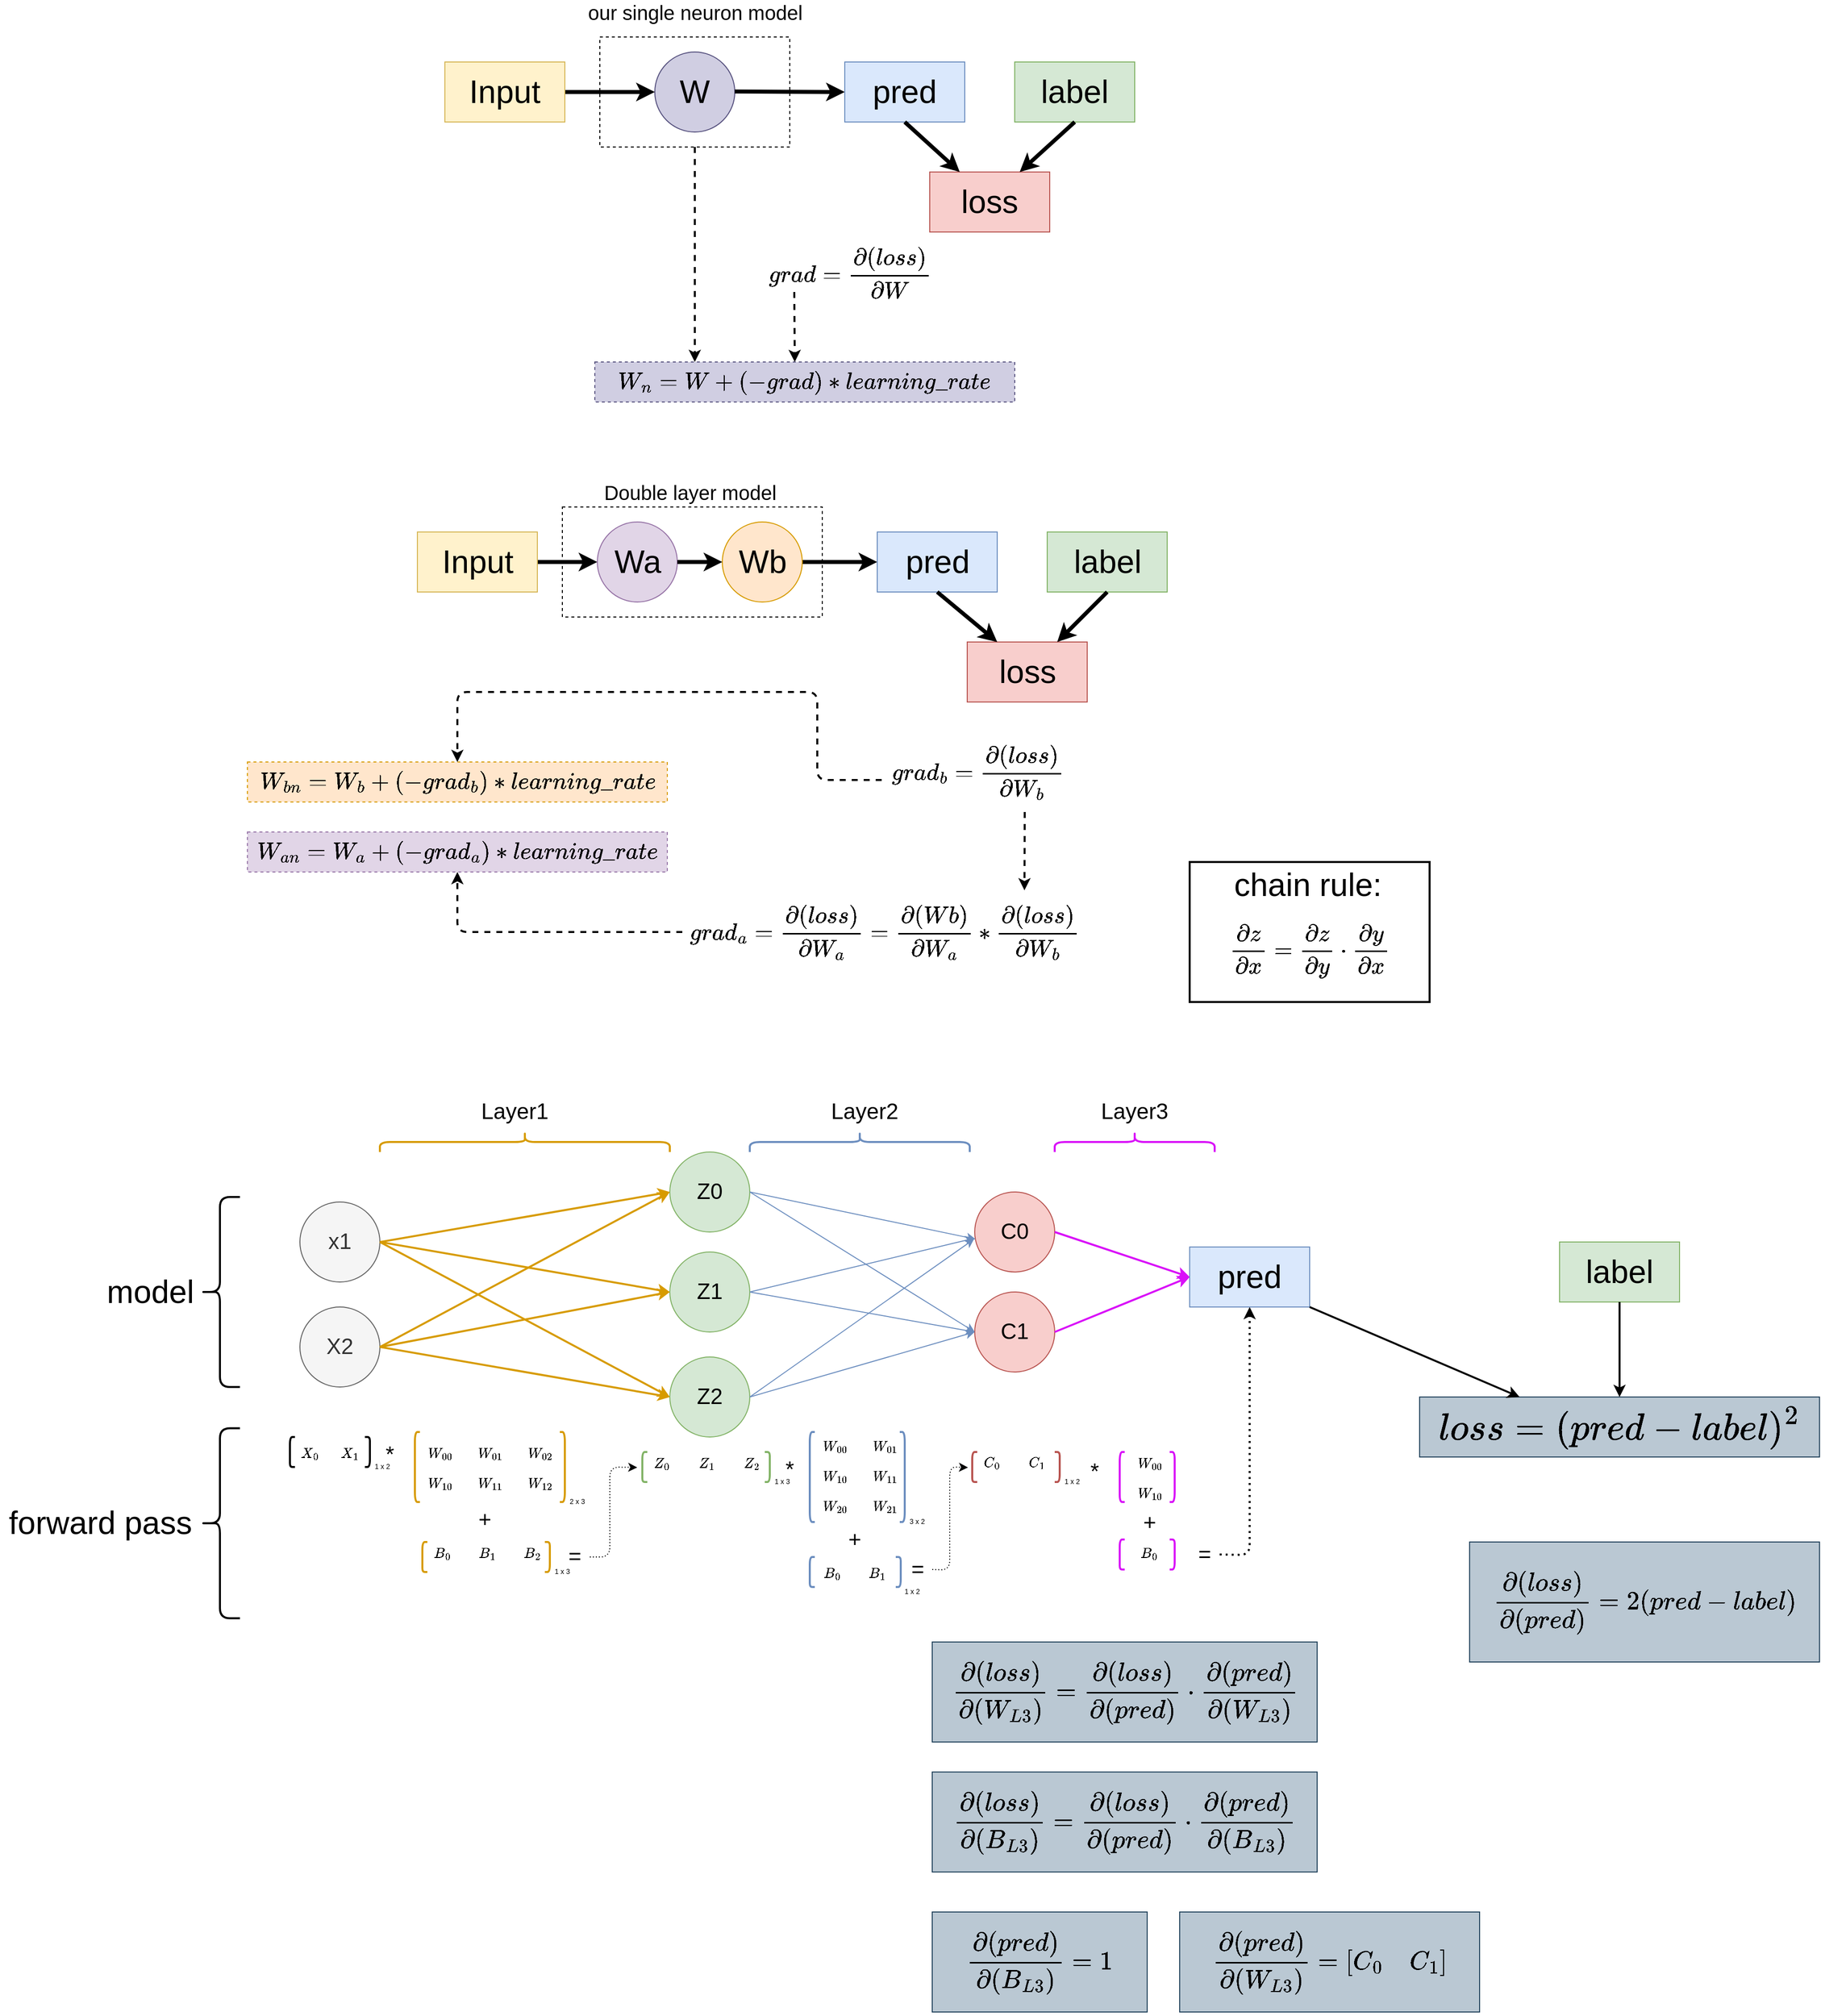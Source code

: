 <mxfile version="13.9.9" type="device"><diagram id="RwIqs9uzSqZr8VNehGXM" name="Page-1"><mxGraphModel dx="3220" dy="2460" grid="1" gridSize="10" guides="1" tooltips="1" connect="1" arrows="1" fold="1" page="1" pageScale="1" pageWidth="850" pageHeight="1100" math="1" shadow="0"><root><mxCell id="0"/><mxCell id="1" parent="0"/><mxCell id="3z3f1G4eOzB0eHSu1485-85" value="" style="shape=table;html=1;whiteSpace=wrap;startSize=0;container=1;collapsible=0;childLayout=tableLayout;fillColor=none;strokeColor=none;" vertex="1" parent="1"><mxGeometry x="-550" y="1410" width="80" height="40" as="geometry"/></mxCell><mxCell id="3z3f1G4eOzB0eHSu1485-86" value="" style="shape=partialRectangle;html=1;whiteSpace=wrap;collapsible=0;dropTarget=0;pointerEvents=0;fillColor=none;top=0;left=0;bottom=0;right=0;points=[[0,0.5],[1,0.5]];portConstraint=eastwest;strokeColor=none;" vertex="1" parent="3z3f1G4eOzB0eHSu1485-85"><mxGeometry width="80" height="40" as="geometry"/></mxCell><mxCell id="3z3f1G4eOzB0eHSu1485-87" value="$$X_0$$" style="shape=partialRectangle;html=1;whiteSpace=wrap;connectable=0;fillColor=none;top=0;left=0;bottom=0;right=0;overflow=hidden;strokeColor=none;" vertex="1" parent="3z3f1G4eOzB0eHSu1485-86"><mxGeometry width="40" height="40" as="geometry"/></mxCell><mxCell id="3z3f1G4eOzB0eHSu1485-88" value="$$X_1$$" style="shape=partialRectangle;html=1;whiteSpace=wrap;connectable=0;fillColor=none;top=0;left=0;bottom=0;right=0;overflow=hidden;strokeColor=none;" vertex="1" parent="3z3f1G4eOzB0eHSu1485-86"><mxGeometry x="40" width="40" height="40" as="geometry"/></mxCell><mxCell id="-LYxGYszvuLCmgC5mKfi-25" value="&lt;span style=&quot;font-size: 20px&quot;&gt;$$grad = \frac{\partial (loss)}{\partial W}$$&lt;/span&gt;" style="text;html=1;strokeColor=none;fillColor=none;align=center;verticalAlign=middle;whiteSpace=wrap;rounded=0;dashed=1;" parent="1" vertex="1"><mxGeometry x="-85" y="210" width="190" height="80" as="geometry"/></mxCell><mxCell id="-LYxGYszvuLCmgC5mKfi-21" value="" style="rounded=0;whiteSpace=wrap;html=1;fillColor=none;dashed=1;" parent="1" vertex="1"><mxGeometry x="-240" y="15" width="190" height="110" as="geometry"/></mxCell><mxCell id="-LYxGYszvuLCmgC5mKfi-8" value="&lt;font style=&quot;font-size: 32px&quot;&gt;W&lt;/font&gt;" style="ellipse;whiteSpace=wrap;html=1;aspect=fixed;fillColor=#d0cee2;strokeColor=#56517e;" parent="1" vertex="1"><mxGeometry x="-185" y="30" width="80" height="80" as="geometry"/></mxCell><mxCell id="-LYxGYszvuLCmgC5mKfi-10" value="" style="endArrow=classic;html=1;entryX=0;entryY=0.5;entryDx=0;entryDy=0;strokeWidth=4;exitX=1;exitY=0.5;exitDx=0;exitDy=0;" parent="1" source="-LYxGYszvuLCmgC5mKfi-12" target="-LYxGYszvuLCmgC5mKfi-8" edge="1"><mxGeometry width="50" height="50" relative="1" as="geometry"><mxPoint x="-275" y="70" as="sourcePoint"/><mxPoint x="-225" y="80" as="targetPoint"/></mxGeometry></mxCell><mxCell id="-LYxGYszvuLCmgC5mKfi-11" value="" style="endArrow=classic;html=1;entryX=0;entryY=0.5;entryDx=0;entryDy=0;strokeWidth=4;" parent="1" target="-LYxGYszvuLCmgC5mKfi-13" edge="1"><mxGeometry width="50" height="50" relative="1" as="geometry"><mxPoint x="-105" y="69.5" as="sourcePoint"/><mxPoint x="-15" y="69.5" as="targetPoint"/></mxGeometry></mxCell><mxCell id="-LYxGYszvuLCmgC5mKfi-12" value="&lt;span style=&quot;font-size: 32px&quot;&gt;Input&lt;/span&gt;" style="rounded=0;whiteSpace=wrap;html=1;fillColor=#fff2cc;strokeColor=#d6b656;" parent="1" vertex="1"><mxGeometry x="-395" y="40" width="120" height="60" as="geometry"/></mxCell><mxCell id="-LYxGYszvuLCmgC5mKfi-13" value="&lt;span style=&quot;font-size: 32px&quot;&gt;pred&lt;/span&gt;" style="rounded=0;whiteSpace=wrap;html=1;fillColor=#dae8fc;strokeColor=#6c8ebf;" parent="1" vertex="1"><mxGeometry x="5" y="40" width="120" height="60" as="geometry"/></mxCell><mxCell id="-LYxGYszvuLCmgC5mKfi-15" value="&lt;span style=&quot;font-size: 32px&quot;&gt;label&lt;/span&gt;" style="rounded=0;whiteSpace=wrap;html=1;fillColor=#d5e8d4;strokeColor=#82b366;" parent="1" vertex="1"><mxGeometry x="175" y="40" width="120" height="60" as="geometry"/></mxCell><mxCell id="-LYxGYszvuLCmgC5mKfi-16" value="&lt;span style=&quot;font-size: 32px&quot;&gt;loss&lt;/span&gt;" style="rounded=0;whiteSpace=wrap;html=1;fillColor=#f8cecc;strokeColor=#b85450;" parent="1" vertex="1"><mxGeometry x="90" y="150" width="120" height="60" as="geometry"/></mxCell><mxCell id="-LYxGYszvuLCmgC5mKfi-18" value="" style="endArrow=classic;html=1;entryX=0.25;entryY=0;entryDx=0;entryDy=0;strokeWidth=4;exitX=0.5;exitY=1;exitDx=0;exitDy=0;" parent="1" source="-LYxGYszvuLCmgC5mKfi-13" target="-LYxGYszvuLCmgC5mKfi-16" edge="1"><mxGeometry width="50" height="50" relative="1" as="geometry"><mxPoint x="-95" y="79.5" as="sourcePoint"/><mxPoint x="15" y="80" as="targetPoint"/></mxGeometry></mxCell><mxCell id="-LYxGYszvuLCmgC5mKfi-19" value="" style="endArrow=classic;html=1;entryX=0.75;entryY=0;entryDx=0;entryDy=0;strokeWidth=4;exitX=0.5;exitY=1;exitDx=0;exitDy=0;" parent="1" source="-LYxGYszvuLCmgC5mKfi-15" target="-LYxGYszvuLCmgC5mKfi-16" edge="1"><mxGeometry width="50" height="50" relative="1" as="geometry"><mxPoint x="75" y="110" as="sourcePoint"/><mxPoint x="115" y="170" as="targetPoint"/></mxGeometry></mxCell><mxCell id="-LYxGYszvuLCmgC5mKfi-22" value="&lt;font style=&quot;font-size: 20px&quot;&gt;our single neuron model&lt;/font&gt;" style="text;html=1;strokeColor=none;fillColor=none;align=center;verticalAlign=middle;whiteSpace=wrap;rounded=0;dashed=1;" parent="1" vertex="1"><mxGeometry x="-277.5" y="-20" width="265" height="20" as="geometry"/></mxCell><mxCell id="-LYxGYszvuLCmgC5mKfi-29" value="&lt;span style=&quot;font-size: 20px&quot;&gt;$$W_n = W + (-grad)*learning\_rate$$&lt;/span&gt;" style="text;html=1;align=center;verticalAlign=middle;whiteSpace=wrap;rounded=0;dashed=1;fillColor=#d0cee2;strokeColor=#56517e;" parent="1" vertex="1"><mxGeometry x="-245" y="340" width="420" height="40" as="geometry"/></mxCell><mxCell id="-LYxGYszvuLCmgC5mKfi-30" value="" style="endArrow=classic;html=1;strokeWidth=2;dashed=1;" parent="1" edge="1"><mxGeometry width="50" height="50" relative="1" as="geometry"><mxPoint x="-45.5" y="270" as="sourcePoint"/><mxPoint x="-45" y="340" as="targetPoint"/></mxGeometry></mxCell><mxCell id="-LYxGYszvuLCmgC5mKfi-31" value="" style="endArrow=classic;html=1;strokeWidth=2;dashed=1;exitX=0.5;exitY=1;exitDx=0;exitDy=0;" parent="1" source="-LYxGYszvuLCmgC5mKfi-21" edge="1"><mxGeometry width="50" height="50" relative="1" as="geometry"><mxPoint x="-45" y="300" as="sourcePoint"/><mxPoint x="-145" y="340" as="targetPoint"/><Array as="points"/></mxGeometry></mxCell><mxCell id="-LYxGYszvuLCmgC5mKfi-32" value="" style="rounded=0;whiteSpace=wrap;html=1;fillColor=none;dashed=1;" parent="1" vertex="1"><mxGeometry x="-277.5" y="485" width="260" height="110" as="geometry"/></mxCell><mxCell id="-LYxGYszvuLCmgC5mKfi-34" value="" style="endArrow=classic;html=1;entryX=0;entryY=0.5;entryDx=0;entryDy=0;strokeWidth=4;exitX=1;exitY=0.5;exitDx=0;exitDy=0;" parent="1" source="-LYxGYszvuLCmgC5mKfi-36" target="-LYxGYszvuLCmgC5mKfi-33" edge="1"><mxGeometry width="50" height="50" relative="1" as="geometry"><mxPoint x="-132.5" y="540" as="sourcePoint"/><mxPoint x="-82.5" y="550" as="targetPoint"/></mxGeometry></mxCell><mxCell id="-LYxGYszvuLCmgC5mKfi-35" value="" style="endArrow=classic;html=1;entryX=0;entryY=0.5;entryDx=0;entryDy=0;strokeWidth=4;exitX=1;exitY=0.5;exitDx=0;exitDy=0;" parent="1" source="-LYxGYszvuLCmgC5mKfi-43" target="-LYxGYszvuLCmgC5mKfi-37" edge="1"><mxGeometry width="50" height="50" relative="1" as="geometry"><mxPoint x="37.5" y="539.5" as="sourcePoint"/><mxPoint x="127.5" y="539.5" as="targetPoint"/></mxGeometry></mxCell><mxCell id="-LYxGYszvuLCmgC5mKfi-36" value="&lt;span style=&quot;font-size: 32px&quot;&gt;Input&lt;/span&gt;" style="rounded=0;whiteSpace=wrap;html=1;fillColor=#fff2cc;strokeColor=#d6b656;" parent="1" vertex="1"><mxGeometry x="-422.5" y="510" width="120" height="60" as="geometry"/></mxCell><mxCell id="-LYxGYszvuLCmgC5mKfi-37" value="&lt;span style=&quot;font-size: 32px&quot;&gt;pred&lt;/span&gt;" style="rounded=0;whiteSpace=wrap;html=1;fillColor=#dae8fc;strokeColor=#6c8ebf;" parent="1" vertex="1"><mxGeometry x="37.5" y="510" width="120" height="60" as="geometry"/></mxCell><mxCell id="-LYxGYszvuLCmgC5mKfi-38" value="&lt;span style=&quot;font-size: 32px&quot;&gt;label&lt;/span&gt;" style="rounded=0;whiteSpace=wrap;html=1;fillColor=#d5e8d4;strokeColor=#82b366;" parent="1" vertex="1"><mxGeometry x="207.5" y="510" width="120" height="60" as="geometry"/></mxCell><mxCell id="-LYxGYszvuLCmgC5mKfi-39" value="&lt;span style=&quot;font-size: 32px&quot;&gt;loss&lt;/span&gt;" style="rounded=0;whiteSpace=wrap;html=1;fillColor=#f8cecc;strokeColor=#b85450;" parent="1" vertex="1"><mxGeometry x="127.5" y="620" width="120" height="60" as="geometry"/></mxCell><mxCell id="-LYxGYszvuLCmgC5mKfi-40" value="" style="endArrow=classic;html=1;entryX=0.25;entryY=0;entryDx=0;entryDy=0;strokeWidth=4;exitX=0.5;exitY=1;exitDx=0;exitDy=0;" parent="1" source="-LYxGYszvuLCmgC5mKfi-37" target="-LYxGYszvuLCmgC5mKfi-39" edge="1"><mxGeometry width="50" height="50" relative="1" as="geometry"><mxPoint x="47.5" y="549.5" as="sourcePoint"/><mxPoint x="157.5" y="550" as="targetPoint"/></mxGeometry></mxCell><mxCell id="-LYxGYszvuLCmgC5mKfi-41" value="" style="endArrow=classic;html=1;entryX=0.75;entryY=0;entryDx=0;entryDy=0;strokeWidth=4;exitX=0.5;exitY=1;exitDx=0;exitDy=0;" parent="1" source="-LYxGYszvuLCmgC5mKfi-38" target="-LYxGYszvuLCmgC5mKfi-39" edge="1"><mxGeometry width="50" height="50" relative="1" as="geometry"><mxPoint x="217.5" y="580" as="sourcePoint"/><mxPoint x="257.5" y="640" as="targetPoint"/></mxGeometry></mxCell><mxCell id="-LYxGYszvuLCmgC5mKfi-42" value="&lt;span style=&quot;font-size: 20px&quot;&gt;Double layer model&lt;/span&gt;" style="text;html=1;strokeColor=none;fillColor=none;align=center;verticalAlign=middle;whiteSpace=wrap;rounded=0;dashed=1;" parent="1" vertex="1"><mxGeometry x="-282.5" y="460" width="265" height="20" as="geometry"/></mxCell><mxCell id="-LYxGYszvuLCmgC5mKfi-43" value="&lt;span style=&quot;font-size: 32px&quot;&gt;Wb&lt;/span&gt;" style="ellipse;whiteSpace=wrap;html=1;aspect=fixed;fillColor=#ffe6cc;strokeColor=#d79b00;" parent="1" vertex="1"><mxGeometry x="-117.5" y="500" width="80" height="80" as="geometry"/></mxCell><mxCell id="-LYxGYszvuLCmgC5mKfi-33" value="&lt;font style=&quot;font-size: 32px&quot;&gt;Wa&lt;/font&gt;" style="ellipse;whiteSpace=wrap;html=1;aspect=fixed;fillColor=#e1d5e7;strokeColor=#9673a6;" parent="1" vertex="1"><mxGeometry x="-242.5" y="500" width="80" height="80" as="geometry"/></mxCell><mxCell id="-LYxGYszvuLCmgC5mKfi-46" value="&lt;span style=&quot;font-size: 20px&quot;&gt;$$grad_b = \frac{\partial (loss)}{\partial W_b}$$&lt;/span&gt;" style="text;html=1;strokeColor=none;fillColor=none;align=center;verticalAlign=middle;whiteSpace=wrap;rounded=0;dashed=1;" parent="1" vertex="1"><mxGeometry x="42.5" y="710" width="190" height="80" as="geometry"/></mxCell><mxCell id="-LYxGYszvuLCmgC5mKfi-47" value="&lt;span style=&quot;font-size: 20px&quot;&gt;$$grad_a = \frac{\partial (loss)}{\partial W_a} = \frac{\partial (Wb)}{\partial W_a} *&amp;nbsp; \frac{\partial (loss)}{\partial W_b}$$&lt;/span&gt;" style="text;html=1;strokeColor=none;fillColor=none;align=center;verticalAlign=middle;whiteSpace=wrap;rounded=0;dashed=1;" parent="1" vertex="1"><mxGeometry x="-157.5" y="870" width="405" height="80" as="geometry"/></mxCell><mxCell id="-LYxGYszvuLCmgC5mKfi-48" value="" style="endArrow=classic;html=1;entryX=0;entryY=0.5;entryDx=0;entryDy=0;strokeWidth=4;exitX=1;exitY=0.5;exitDx=0;exitDy=0;" parent="1" source="-LYxGYszvuLCmgC5mKfi-33" target="-LYxGYszvuLCmgC5mKfi-43" edge="1"><mxGeometry width="50" height="50" relative="1" as="geometry"><mxPoint x="-382.5" y="550" as="sourcePoint"/><mxPoint x="-232.5" y="550" as="targetPoint"/></mxGeometry></mxCell><mxCell id="-LYxGYszvuLCmgC5mKfi-49" value="" style="endArrow=classic;html=1;strokeWidth=2;dashed=1;entryX=0.845;entryY=-0.021;entryDx=0;entryDy=0;entryPerimeter=0;exitX=0.75;exitY=1;exitDx=0;exitDy=0;" parent="1" source="-LYxGYszvuLCmgC5mKfi-46" target="-LYxGYszvuLCmgC5mKfi-47" edge="1"><mxGeometry width="50" height="50" relative="1" as="geometry"><mxPoint x="107.5" y="190" as="sourcePoint"/><mxPoint x="107.5" y="280" as="targetPoint"/></mxGeometry></mxCell><mxCell id="-LYxGYszvuLCmgC5mKfi-50" value="&lt;span style=&quot;font-size: 20px&quot;&gt;$$W_{bn} = W_b + (-grad_b)*learning\_rate$$&lt;/span&gt;" style="text;html=1;strokeColor=#d79b00;fillColor=#ffe6cc;align=center;verticalAlign=middle;whiteSpace=wrap;rounded=0;dashed=1;" parent="1" vertex="1"><mxGeometry x="-592.5" y="740" width="420" height="40" as="geometry"/></mxCell><mxCell id="-LYxGYszvuLCmgC5mKfi-51" value="&lt;span style=&quot;font-size: 20px&quot;&gt;$$W_{an} = W_a + (-grad_a)*learning\_rate$$&lt;/span&gt;" style="text;html=1;strokeColor=#9673a6;fillColor=#e1d5e7;align=center;verticalAlign=middle;whiteSpace=wrap;rounded=0;dashed=1;" parent="1" vertex="1"><mxGeometry x="-592.5" y="810" width="420" height="40" as="geometry"/></mxCell><mxCell id="-LYxGYszvuLCmgC5mKfi-52" value="" style="endArrow=classic;html=1;strokeWidth=2;dashed=1;entryX=0.5;entryY=0;entryDx=0;entryDy=0;exitX=-0.003;exitY=0.6;exitDx=0;exitDy=0;exitPerimeter=0;" parent="1" source="-LYxGYszvuLCmgC5mKfi-46" target="-LYxGYszvuLCmgC5mKfi-50" edge="1"><mxGeometry width="50" height="50" relative="1" as="geometry"><mxPoint x="-2.5" y="730" as="sourcePoint"/><mxPoint x="-352.5" y="690" as="targetPoint"/><Array as="points"><mxPoint x="-22.5" y="758"/><mxPoint x="-22.5" y="670"/><mxPoint x="-382.5" y="670"/></Array></mxGeometry></mxCell><mxCell id="-LYxGYszvuLCmgC5mKfi-53" value="" style="endArrow=classic;html=1;strokeWidth=2;dashed=1;exitX=0;exitY=0.5;exitDx=0;exitDy=0;" parent="1" source="-LYxGYszvuLCmgC5mKfi-47" target="-LYxGYszvuLCmgC5mKfi-51" edge="1"><mxGeometry width="50" height="50" relative="1" as="geometry"><mxPoint x="-322.5" y="970" as="sourcePoint"/><mxPoint x="193.525" y="878.32" as="targetPoint"/><Array as="points"><mxPoint x="-382.5" y="910"/></Array></mxGeometry></mxCell><mxCell id="3z3f1G4eOzB0eHSu1485-1" value="&lt;font style=&quot;font-size: 22px&quot;&gt;Z0&lt;/font&gt;" style="ellipse;whiteSpace=wrap;html=1;aspect=fixed;fillColor=#d5e8d4;strokeColor=#82b366;" vertex="1" parent="1"><mxGeometry x="-170" y="1130" width="80" height="80" as="geometry"/></mxCell><mxCell id="3z3f1G4eOzB0eHSu1485-2" value="&lt;span style=&quot;font-size: 22px&quot;&gt;Z1&lt;/span&gt;" style="ellipse;whiteSpace=wrap;html=1;aspect=fixed;fillColor=#d5e8d4;strokeColor=#82b366;" vertex="1" parent="1"><mxGeometry x="-170" y="1230" width="80" height="80" as="geometry"/></mxCell><mxCell id="3z3f1G4eOzB0eHSu1485-3" value="&lt;span style=&quot;font-size: 22px&quot;&gt;Z2&lt;/span&gt;" style="ellipse;whiteSpace=wrap;html=1;aspect=fixed;fillColor=#d5e8d4;strokeColor=#82b366;" vertex="1" parent="1"><mxGeometry x="-170" y="1335" width="80" height="80" as="geometry"/></mxCell><mxCell id="3z3f1G4eOzB0eHSu1485-5" value="&lt;font style=&quot;font-size: 22px&quot;&gt;X2&lt;/font&gt;" style="ellipse;whiteSpace=wrap;html=1;aspect=fixed;fillColor=#f5f5f5;strokeColor=#666666;fontColor=#333333;" vertex="1" parent="1"><mxGeometry x="-540" y="1285" width="80" height="80" as="geometry"/></mxCell><mxCell id="3z3f1G4eOzB0eHSu1485-7" value="" style="endArrow=classic;html=1;exitX=1;exitY=0.5;exitDx=0;exitDy=0;entryX=0;entryY=0.5;entryDx=0;entryDy=0;fillColor=#ffe6cc;strokeColor=#d79b00;strokeWidth=2;" edge="1" parent="1" source="3z3f1G4eOzB0eHSu1485-5" target="3z3f1G4eOzB0eHSu1485-2"><mxGeometry width="50" height="50" relative="1" as="geometry"><mxPoint x="-310" y="1280" as="sourcePoint"/><mxPoint x="-260" y="1230" as="targetPoint"/></mxGeometry></mxCell><mxCell id="3z3f1G4eOzB0eHSu1485-8" value="" style="endArrow=classic;html=1;exitX=1;exitY=0.5;exitDx=0;exitDy=0;entryX=0;entryY=0.5;entryDx=0;entryDy=0;fillColor=#ffe6cc;strokeColor=#d79b00;strokeWidth=2;" edge="1" parent="1" source="3z3f1G4eOzB0eHSu1485-5" target="3z3f1G4eOzB0eHSu1485-3"><mxGeometry width="50" height="50" relative="1" as="geometry"><mxPoint x="-280.0" y="1335" as="sourcePoint"/><mxPoint x="-230.0" y="1280" as="targetPoint"/></mxGeometry></mxCell><mxCell id="3z3f1G4eOzB0eHSu1485-9" value="" style="endArrow=classic;html=1;exitX=1;exitY=0.5;exitDx=0;exitDy=0;entryX=0;entryY=0.5;entryDx=0;entryDy=0;fillColor=#ffe6cc;strokeColor=#d79b00;strokeWidth=2;" edge="1" parent="1" source="3z3f1G4eOzB0eHSu1485-5" target="3z3f1G4eOzB0eHSu1485-1"><mxGeometry width="50" height="50" relative="1" as="geometry"><mxPoint x="-270.0" y="1345" as="sourcePoint"/><mxPoint x="-220.0" y="1290" as="targetPoint"/></mxGeometry></mxCell><mxCell id="3z3f1G4eOzB0eHSu1485-10" value="&lt;font style=&quot;font-size: 22px&quot;&gt;x1&lt;/font&gt;" style="ellipse;whiteSpace=wrap;html=1;aspect=fixed;fillColor=#f5f5f5;strokeColor=#666666;fontColor=#333333;" vertex="1" parent="1"><mxGeometry x="-540" y="1180" width="80" height="80" as="geometry"/></mxCell><mxCell id="3z3f1G4eOzB0eHSu1485-11" value="" style="endArrow=classic;html=1;exitX=1;exitY=0.5;exitDx=0;exitDy=0;entryX=0;entryY=0.5;entryDx=0;entryDy=0;fillColor=#ffe6cc;strokeColor=#d79b00;strokeWidth=2;" edge="1" parent="1" source="3z3f1G4eOzB0eHSu1485-10" target="3z3f1G4eOzB0eHSu1485-2"><mxGeometry width="50" height="50" relative="1" as="geometry"><mxPoint x="-310" y="1175" as="sourcePoint"/><mxPoint x="-240.0" y="1165" as="targetPoint"/></mxGeometry></mxCell><mxCell id="3z3f1G4eOzB0eHSu1485-12" value="" style="endArrow=classic;html=1;exitX=1;exitY=0.5;exitDx=0;exitDy=0;entryX=0;entryY=0.5;entryDx=0;entryDy=0;fillColor=#ffe6cc;strokeColor=#d79b00;strokeWidth=2;" edge="1" parent="1" source="3z3f1G4eOzB0eHSu1485-10" target="3z3f1G4eOzB0eHSu1485-3"><mxGeometry width="50" height="50" relative="1" as="geometry"><mxPoint x="-280.0" y="1230" as="sourcePoint"/><mxPoint x="-240.0" y="1275" as="targetPoint"/></mxGeometry></mxCell><mxCell id="3z3f1G4eOzB0eHSu1485-13" value="" style="endArrow=classic;html=1;exitX=1;exitY=0.5;exitDx=0;exitDy=0;entryX=0;entryY=0.5;entryDx=0;entryDy=0;fillColor=#ffe6cc;strokeColor=#d79b00;strokeWidth=2;" edge="1" parent="1" source="3z3f1G4eOzB0eHSu1485-10" target="3z3f1G4eOzB0eHSu1485-1"><mxGeometry width="50" height="50" relative="1" as="geometry"><mxPoint x="-270.0" y="1240" as="sourcePoint"/><mxPoint x="-210" y="1170" as="targetPoint"/></mxGeometry></mxCell><mxCell id="3z3f1G4eOzB0eHSu1485-18" value="&lt;span style=&quot;font-size: 22px&quot;&gt;C1&lt;/span&gt;" style="ellipse;whiteSpace=wrap;html=1;aspect=fixed;fillColor=#f8cecc;strokeColor=#b85450;" vertex="1" parent="1"><mxGeometry x="135" y="1270" width="80" height="80" as="geometry"/></mxCell><mxCell id="3z3f1G4eOzB0eHSu1485-19" value="&lt;span style=&quot;font-size: 22px&quot;&gt;C0&lt;/span&gt;" style="ellipse;whiteSpace=wrap;html=1;aspect=fixed;fillColor=#f8cecc;strokeColor=#b85450;" vertex="1" parent="1"><mxGeometry x="135" y="1170" width="80" height="80" as="geometry"/></mxCell><mxCell id="3z3f1G4eOzB0eHSu1485-20" value="" style="endArrow=classic;html=1;exitX=1;exitY=0.5;exitDx=0;exitDy=0;entryX=-0.006;entryY=0.578;entryDx=0;entryDy=0;fillColor=#dae8fc;strokeColor=#6c8ebf;entryPerimeter=0;" edge="1" parent="1" source="3z3f1G4eOzB0eHSu1485-2" target="3z3f1G4eOzB0eHSu1485-19"><mxGeometry width="50" height="50" relative="1" as="geometry"><mxPoint x="-200" y="1200" as="sourcePoint"/><mxPoint x="-150" y="1150" as="targetPoint"/></mxGeometry></mxCell><mxCell id="3z3f1G4eOzB0eHSu1485-23" value="" style="endArrow=classic;html=1;entryX=0;entryY=0.5;entryDx=0;entryDy=0;exitX=1;exitY=0.5;exitDx=0;exitDy=0;fillColor=#dae8fc;strokeColor=#6c8ebf;" edge="1" parent="1" source="3z3f1G4eOzB0eHSu1485-2" target="3z3f1G4eOzB0eHSu1485-18"><mxGeometry width="50" height="50" relative="1" as="geometry"><mxPoint x="-160" y="1270" as="sourcePoint"/><mxPoint x="-130.0" y="1227.5" as="targetPoint"/></mxGeometry></mxCell><mxCell id="3z3f1G4eOzB0eHSu1485-24" value="" style="endArrow=classic;html=1;entryX=0;entryY=0.5;entryDx=0;entryDy=0;exitX=1;exitY=0.5;exitDx=0;exitDy=0;fillColor=#dae8fc;strokeColor=#6c8ebf;" edge="1" parent="1" source="3z3f1G4eOzB0eHSu1485-3" target="3z3f1G4eOzB0eHSu1485-18"><mxGeometry width="50" height="50" relative="1" as="geometry"><mxPoint x="-150" y="1280.0" as="sourcePoint"/><mxPoint x="-130.0" y="1332.5" as="targetPoint"/></mxGeometry></mxCell><mxCell id="3z3f1G4eOzB0eHSu1485-25" value="" style="endArrow=classic;html=1;entryX=-0.009;entryY=0.589;entryDx=0;entryDy=0;entryPerimeter=0;exitX=1;exitY=0.5;exitDx=0;exitDy=0;fillColor=#dae8fc;strokeColor=#6c8ebf;" edge="1" parent="1" source="3z3f1G4eOzB0eHSu1485-3" target="3z3f1G4eOzB0eHSu1485-19"><mxGeometry width="50" height="50" relative="1" as="geometry"><mxPoint x="-160" y="1380" as="sourcePoint"/><mxPoint x="-130.0" y="1332.5" as="targetPoint"/></mxGeometry></mxCell><mxCell id="3z3f1G4eOzB0eHSu1485-26" value="" style="endArrow=classic;html=1;exitX=1;exitY=0.5;exitDx=0;exitDy=0;entryX=0.01;entryY=0.589;entryDx=0;entryDy=0;entryPerimeter=0;fillColor=#dae8fc;strokeColor=#6c8ebf;" edge="1" parent="1" source="3z3f1G4eOzB0eHSu1485-1" target="3z3f1G4eOzB0eHSu1485-19"><mxGeometry width="50" height="50" relative="1" as="geometry"><mxPoint x="-150" y="1390.0" as="sourcePoint"/><mxPoint x="-140" y="1220" as="targetPoint"/></mxGeometry></mxCell><mxCell id="3z3f1G4eOzB0eHSu1485-27" value="" style="endArrow=classic;html=1;exitX=1;exitY=0.5;exitDx=0;exitDy=0;entryX=0;entryY=0.5;entryDx=0;entryDy=0;fillColor=#dae8fc;strokeColor=#6c8ebf;" edge="1" parent="1" source="3z3f1G4eOzB0eHSu1485-1" target="3z3f1G4eOzB0eHSu1485-18"><mxGeometry width="50" height="50" relative="1" as="geometry"><mxPoint x="-150.0" y="1180.0" as="sourcePoint"/><mxPoint x="-140" y="1320" as="targetPoint"/></mxGeometry></mxCell><mxCell id="3z3f1G4eOzB0eHSu1485-28" value="" style="shape=curlyBracket;whiteSpace=wrap;html=1;rounded=1;direction=south;fillColor=#ffe6cc;strokeColor=#d79b00;strokeWidth=2;" vertex="1" parent="1"><mxGeometry x="-460" y="1110" width="290" height="20" as="geometry"/></mxCell><mxCell id="3z3f1G4eOzB0eHSu1485-29" value="" style="shape=curlyBracket;whiteSpace=wrap;html=1;rounded=1;direction=south;size=0.5;fillColor=#dae8fc;strokeColor=#6c8ebf;strokeWidth=2;" vertex="1" parent="1"><mxGeometry x="-90" y="1110" width="220" height="20" as="geometry"/></mxCell><mxCell id="3z3f1G4eOzB0eHSu1485-31" value="&lt;font style=&quot;font-size: 22px&quot;&gt;Layer1&lt;/font&gt;" style="text;html=1;strokeColor=none;fillColor=none;align=center;verticalAlign=middle;whiteSpace=wrap;rounded=0;" vertex="1" parent="1"><mxGeometry x="-380" y="1080" width="110" height="20" as="geometry"/></mxCell><mxCell id="3z3f1G4eOzB0eHSu1485-32" value="&lt;font style=&quot;font-size: 22px&quot;&gt;Layer2&lt;/font&gt;" style="text;html=1;strokeColor=none;fillColor=none;align=center;verticalAlign=middle;whiteSpace=wrap;rounded=0;" vertex="1" parent="1"><mxGeometry x="-30" y="1080" width="110" height="20" as="geometry"/></mxCell><mxCell id="3z3f1G4eOzB0eHSu1485-41" value="" style="shape=table;html=1;whiteSpace=wrap;startSize=0;container=1;collapsible=0;childLayout=tableLayout;fillColor=none;strokeColor=none;" vertex="1" parent="1"><mxGeometry x="-425" y="1410" width="150" height="60" as="geometry"/></mxCell><mxCell id="3z3f1G4eOzB0eHSu1485-42" value="" style="shape=partialRectangle;html=1;whiteSpace=wrap;collapsible=0;dropTarget=0;pointerEvents=0;fillColor=none;top=0;left=0;bottom=0;right=0;points=[[0,0.5],[1,0.5]];portConstraint=eastwest;" vertex="1" parent="3z3f1G4eOzB0eHSu1485-41"><mxGeometry width="150" height="30" as="geometry"/></mxCell><mxCell id="3z3f1G4eOzB0eHSu1485-43" value="$$W_{00}$$" style="shape=partialRectangle;html=1;whiteSpace=wrap;connectable=0;fillColor=none;top=0;left=0;bottom=0;right=0;overflow=hidden;" vertex="1" parent="3z3f1G4eOzB0eHSu1485-42"><mxGeometry width="50" height="30" as="geometry"/></mxCell><mxCell id="3z3f1G4eOzB0eHSu1485-44" value="&lt;span&gt;$$W_{01}$$&lt;/span&gt;" style="shape=partialRectangle;html=1;whiteSpace=wrap;connectable=0;fillColor=none;top=0;left=0;bottom=0;right=0;overflow=hidden;" vertex="1" parent="3z3f1G4eOzB0eHSu1485-42"><mxGeometry x="50" width="50" height="30" as="geometry"/></mxCell><mxCell id="3z3f1G4eOzB0eHSu1485-45" value="&lt;span&gt;$$W_{02}$$&lt;/span&gt;" style="shape=partialRectangle;html=1;whiteSpace=wrap;connectable=0;fillColor=none;top=0;left=0;bottom=0;right=0;overflow=hidden;" vertex="1" parent="3z3f1G4eOzB0eHSu1485-42"><mxGeometry x="100" width="50" height="30" as="geometry"/></mxCell><mxCell id="3z3f1G4eOzB0eHSu1485-46" value="" style="shape=partialRectangle;html=1;whiteSpace=wrap;collapsible=0;dropTarget=0;pointerEvents=0;fillColor=none;top=0;left=0;bottom=0;right=0;points=[[0,0.5],[1,0.5]];portConstraint=eastwest;" vertex="1" parent="3z3f1G4eOzB0eHSu1485-41"><mxGeometry y="30" width="150" height="30" as="geometry"/></mxCell><mxCell id="3z3f1G4eOzB0eHSu1485-47" value="&lt;span&gt;$$W_{10}$$&lt;/span&gt;" style="shape=partialRectangle;html=1;whiteSpace=wrap;connectable=0;fillColor=none;top=0;left=0;bottom=0;right=0;overflow=hidden;" vertex="1" parent="3z3f1G4eOzB0eHSu1485-46"><mxGeometry width="50" height="30" as="geometry"/></mxCell><mxCell id="3z3f1G4eOzB0eHSu1485-48" value="&lt;span&gt;$$W_{11}$$&lt;/span&gt;" style="shape=partialRectangle;html=1;whiteSpace=wrap;connectable=0;fillColor=none;top=0;left=0;bottom=0;right=0;overflow=hidden;" vertex="1" parent="3z3f1G4eOzB0eHSu1485-46"><mxGeometry x="50" width="50" height="30" as="geometry"/></mxCell><mxCell id="3z3f1G4eOzB0eHSu1485-49" value="&lt;span&gt;$$W_{12}$$&lt;/span&gt;" style="shape=partialRectangle;html=1;whiteSpace=wrap;connectable=0;fillColor=none;top=0;left=0;bottom=0;right=0;overflow=hidden;" vertex="1" parent="3z3f1G4eOzB0eHSu1485-46"><mxGeometry x="100" width="50" height="30" as="geometry"/></mxCell><mxCell id="3z3f1G4eOzB0eHSu1485-55" value="" style="shape=table;html=1;whiteSpace=wrap;startSize=0;container=1;collapsible=0;childLayout=tableLayout;fillColor=none;strokeColor=none;" vertex="1" parent="1"><mxGeometry x="-420" y="1510" width="135" height="40" as="geometry"/></mxCell><mxCell id="3z3f1G4eOzB0eHSu1485-56" value="" style="shape=partialRectangle;html=1;whiteSpace=wrap;collapsible=0;dropTarget=0;pointerEvents=0;fillColor=none;top=0;left=0;bottom=0;right=0;points=[[0,0.5],[1,0.5]];portConstraint=eastwest;" vertex="1" parent="3z3f1G4eOzB0eHSu1485-55"><mxGeometry width="135" height="40" as="geometry"/></mxCell><mxCell id="3z3f1G4eOzB0eHSu1485-57" value="$$B_{0}$$" style="shape=partialRectangle;html=1;whiteSpace=wrap;connectable=0;fillColor=none;top=0;left=0;bottom=0;right=0;overflow=hidden;" vertex="1" parent="3z3f1G4eOzB0eHSu1485-56"><mxGeometry width="45" height="40" as="geometry"/></mxCell><mxCell id="3z3f1G4eOzB0eHSu1485-58" value="&lt;span&gt;$$B_{1}$$&lt;/span&gt;" style="shape=partialRectangle;html=1;whiteSpace=wrap;connectable=0;fillColor=none;top=0;left=0;bottom=0;right=0;overflow=hidden;" vertex="1" parent="3z3f1G4eOzB0eHSu1485-56"><mxGeometry x="45" width="45" height="40" as="geometry"/></mxCell><mxCell id="3z3f1G4eOzB0eHSu1485-59" value="&lt;span&gt;$$B_{2}$$&lt;/span&gt;" style="shape=partialRectangle;html=1;whiteSpace=wrap;connectable=0;fillColor=none;top=0;left=0;bottom=0;right=0;overflow=hidden;" vertex="1" parent="3z3f1G4eOzB0eHSu1485-56"><mxGeometry x="90" width="45" height="40" as="geometry"/></mxCell><mxCell id="3z3f1G4eOzB0eHSu1485-64" value="" style="shape=curlyBracket;whiteSpace=wrap;html=1;rounded=1;fillColor=#ffe6cc;size=0;strokeColor=#d79b00;strokeWidth=2;" vertex="1" parent="1"><mxGeometry x="-425" y="1410" width="5" height="70" as="geometry"/></mxCell><mxCell id="3z3f1G4eOzB0eHSu1485-65" value="" style="shape=curlyBracket;whiteSpace=wrap;html=1;rounded=1;fillColor=#ffe6cc;size=0;direction=west;strokeColor=#d79b00;strokeWidth=2;" vertex="1" parent="1"><mxGeometry x="-280" y="1410" width="5" height="70" as="geometry"/></mxCell><mxCell id="3z3f1G4eOzB0eHSu1485-66" value="" style="shape=curlyBracket;whiteSpace=wrap;html=1;rounded=1;fillColor=#ffe6cc;size=0;strokeColor=#d79b00;strokeWidth=2;" vertex="1" parent="1"><mxGeometry x="-417.5" y="1520" width="5" height="30" as="geometry"/></mxCell><mxCell id="3z3f1G4eOzB0eHSu1485-67" value="" style="shape=curlyBracket;whiteSpace=wrap;html=1;rounded=1;fillColor=#ffe6cc;size=0;direction=west;strokeColor=#d79b00;strokeWidth=2;" vertex="1" parent="1"><mxGeometry x="-295" y="1520" width="5" height="30" as="geometry"/></mxCell><mxCell id="3z3f1G4eOzB0eHSu1485-83" value="" style="shape=curlyBracket;whiteSpace=wrap;html=1;rounded=1;size=0;strokeWidth=2;" vertex="1" parent="1"><mxGeometry x="-550" y="1415" width="5" height="30" as="geometry"/></mxCell><mxCell id="3z3f1G4eOzB0eHSu1485-84" value="" style="shape=curlyBracket;whiteSpace=wrap;html=1;rounded=1;size=0;direction=west;strokeWidth=2;" vertex="1" parent="1"><mxGeometry x="-475" y="1415" width="5" height="30" as="geometry"/></mxCell><mxCell id="3z3f1G4eOzB0eHSu1485-100" value="&lt;font style=&quot;font-size: 22px&quot;&gt;*&lt;/font&gt;&lt;span style=&quot;color: rgba(0 , 0 , 0 , 0) ; font-family: monospace ; font-size: 0px&quot;&gt;%3CmxGraphModel%3E%3Croot%3E%3CmxCell%20id%3D%220%22%2F%3E%3CmxCell%20id%3D%221%22%20parent%3D%220%22%2F%3E%3CmxCell%20id%3D%222%22%20value%3D%22%22%20style%3D%22shape%3Dtable%3Bhtml%3D1%3BwhiteSpace%3Dwrap%3BstartSize%3D0%3Bcontainer%3D1%3Bcollapsible%3D0%3BchildLayout%3DtableLayout%3BfillColor%3Dnone%3BstrokeColor%3Dnone%3B%22%20vertex%3D%221%22%20parent%3D%221%22%3E%3CmxGeometry%20x%3D%22-377.5%22%20y%3D%221530%22%20width%3D%22135%22%20height%3D%2230%22%20as%3D%22geometry%22%2F%3E%3C%2FmxCell%3E%3CmxCell%20id%3D%223%22%20value%3D%22%22%20style%3D%22shape%3DpartialRectangle%3Bhtml%3D1%3BwhiteSpace%3Dwrap%3Bcollapsible%3D0%3BdropTarget%3D0%3BpointerEvents%3D0%3BfillColor%3Dnone%3Btop%3D0%3Bleft%3D0%3Bbottom%3D0%3Bright%3D0%3Bpoints%3D%5B%5B0%2C0.5%5D%2C%5B1%2C0.5%5D%5D%3BportConstraint%3Deastwest%3B%22%20vertex%3D%221%22%20parent%3D%222%22%3E%3CmxGeometry%20width%3D%22135%22%20height%3D%2230%22%20as%3D%22geometry%22%2F%3E%3C%2FmxCell%3E%3CmxCell%20id%3D%224%22%20value%3D%22%24%24B_%7B0%7D%24%24%22%20style%3D%22shape%3DpartialRectangle%3Bhtml%3D1%3BwhiteSpace%3Dwrap%3Bconnectable%3D0%3BfillColor%3Dnone%3Btop%3D0%3Bleft%3D0%3Bbottom%3D0%3Bright%3D0%3Boverflow%3Dhidden%3B%22%20vertex%3D%221%22%20parent%3D%223%22%3E%3CmxGeometry%20width%3D%2245%22%20height%3D%2230%22%20as%3D%22geometry%22%2F%3E%3C%2FmxCell%3E%3CmxCell%20id%3D%225%22%20value%3D%22%26lt%3Bspan%26gt%3B%24%24B_%7B1%7D%24%24%26lt%3B%2Fspan%26gt%3B%22%20style%3D%22shape%3DpartialRectangle%3Bhtml%3D1%3BwhiteSpace%3Dwrap%3Bconnectable%3D0%3BfillColor%3Dnone%3Btop%3D0%3Bleft%3D0%3Bbottom%3D0%3Bright%3D0%3Boverflow%3Dhidden%3B%22%20vertex%3D%221%22%20parent%3D%223%22%3E%3CmxGeometry%20x%3D%2245%22%20width%3D%2245%22%20height%3D%2230%22%20as%3D%22geometry%22%2F%3E%3C%2FmxCell%3E%3CmxCell%20id%3D%226%22%20value%3D%22%26lt%3Bspan%26gt%3B%24%24B_%7B2%7D%24%24%26lt%3B%2Fspan%26gt%3B%22%20style%3D%22shape%3DpartialRectangle%3Bhtml%3D1%3BwhiteSpace%3Dwrap%3Bconnectable%3D0%3BfillColor%3Dnone%3Btop%3D0%3Bleft%3D0%3Bbottom%3D0%3Bright%3D0%3Boverflow%3Dhidden%3B%22%20vertex%3D%221%22%20parent%3D%223%22%3E%3CmxGeometry%20x%3D%2290%22%20width%3D%2245%22%20height%3D%2230%22%20as%3D%22geometry%22%2F%3E%3C%2FmxCell%3E%3CmxCell%20id%3D%227%22%20value%3D%22%22%20style%3D%22shape%3DcurlyBracket%3BwhiteSpace%3Dwrap%3Bhtml%3D1%3Brounded%3D1%3BfillColor%3Dnone%3Bsize%3D0%3B%22%20vertex%3D%221%22%20parent%3D%221%22%3E%3CmxGeometry%20x%3D%22-375%22%20y%3D%221540%22%20width%3D%225%22%20height%3D%2230%22%20as%3D%22geometry%22%2F%3E%3C%2FmxCell%3E%3CmxCell%20id%3D%228%22%20value%3D%22%22%20style%3D%22shape%3DcurlyBracket%3BwhiteSpace%3Dwrap%3Bhtml%3D1%3Brounded%3D1%3BfillColor%3Dnone%3Bsize%3D0%3Bdirection%3Dwest%3B%22%20vertex%3D%221%22%20parent%3D%221%22%3E%3CmxGeometry%20x%3D%22-252.5%22%20y%3D%221540%22%20width%3D%225%22%20height%3D%2230%22%20as%3D%22geometry%22%2F%3E%3C%2FmxCell%3E%3C%2Froot%3E%3C%2FmxGraphModel%3E&lt;/span&gt;" style="text;html=1;strokeColor=none;fillColor=none;align=center;verticalAlign=middle;whiteSpace=wrap;rounded=0;" vertex="1" parent="1"><mxGeometry x="-465" y="1415" width="30" height="35" as="geometry"/></mxCell><mxCell id="3z3f1G4eOzB0eHSu1485-101" value="&lt;span style=&quot;font-size: 22px&quot;&gt;+&lt;/span&gt;" style="text;html=1;strokeColor=none;fillColor=none;align=center;verticalAlign=middle;whiteSpace=wrap;rounded=0;" vertex="1" parent="1"><mxGeometry x="-370" y="1480" width="30" height="35" as="geometry"/></mxCell><mxCell id="3z3f1G4eOzB0eHSu1485-103" value="&lt;font style=&quot;font-size: 7px&quot;&gt;1 x 2&lt;/font&gt;" style="text;html=1;strokeColor=none;fillColor=none;align=center;verticalAlign=middle;whiteSpace=wrap;rounded=0;" vertex="1" parent="1"><mxGeometry x="-470" y="1435" width="25" height="15" as="geometry"/></mxCell><mxCell id="3z3f1G4eOzB0eHSu1485-104" value="&lt;span style=&quot;font-size: 7px&quot;&gt;2 x 3&lt;/span&gt;" style="text;html=1;strokeColor=none;fillColor=none;align=center;verticalAlign=middle;whiteSpace=wrap;rounded=0;" vertex="1" parent="1"><mxGeometry x="-275" y="1470" width="25" height="15" as="geometry"/></mxCell><mxCell id="3z3f1G4eOzB0eHSu1485-105" value="&lt;span style=&quot;font-size: 7px&quot;&gt;1 x 3&lt;/span&gt;" style="text;html=1;strokeColor=none;fillColor=none;align=center;verticalAlign=middle;whiteSpace=wrap;rounded=0;" vertex="1" parent="1"><mxGeometry x="-290" y="1540" width="25" height="15" as="geometry"/></mxCell><mxCell id="3z3f1G4eOzB0eHSu1485-107" value="" style="shape=table;html=1;whiteSpace=wrap;startSize=0;container=1;collapsible=0;childLayout=tableLayout;fillColor=none;strokeColor=none;" vertex="1" parent="1"><mxGeometry x="-200" y="1420" width="135" height="40" as="geometry"/></mxCell><mxCell id="3z3f1G4eOzB0eHSu1485-108" value="" style="shape=partialRectangle;html=1;whiteSpace=wrap;collapsible=0;dropTarget=0;pointerEvents=0;fillColor=none;top=0;left=0;bottom=0;right=0;points=[[0,0.5],[1,0.5]];portConstraint=eastwest;" vertex="1" parent="3z3f1G4eOzB0eHSu1485-107"><mxGeometry width="135" height="40" as="geometry"/></mxCell><mxCell id="3z3f1G4eOzB0eHSu1485-109" value="$$Z_{0}$$" style="shape=partialRectangle;html=1;whiteSpace=wrap;connectable=0;fillColor=none;top=0;left=0;bottom=0;right=0;overflow=hidden;" vertex="1" parent="3z3f1G4eOzB0eHSu1485-108"><mxGeometry width="45" height="40" as="geometry"/></mxCell><mxCell id="3z3f1G4eOzB0eHSu1485-110" value="&lt;span&gt;$$Z_{1}$$&lt;/span&gt;" style="shape=partialRectangle;html=1;whiteSpace=wrap;connectable=0;fillColor=none;top=0;left=0;bottom=0;right=0;overflow=hidden;" vertex="1" parent="3z3f1G4eOzB0eHSu1485-108"><mxGeometry x="45" width="45" height="40" as="geometry"/></mxCell><mxCell id="3z3f1G4eOzB0eHSu1485-111" value="&lt;span&gt;$$Z_{2}$$&lt;/span&gt;" style="shape=partialRectangle;html=1;whiteSpace=wrap;connectable=0;fillColor=none;top=0;left=0;bottom=0;right=0;overflow=hidden;" vertex="1" parent="3z3f1G4eOzB0eHSu1485-108"><mxGeometry x="90" width="45" height="40" as="geometry"/></mxCell><mxCell id="3z3f1G4eOzB0eHSu1485-112" value="" style="shape=curlyBracket;whiteSpace=wrap;html=1;rounded=1;fillColor=#d5e8d4;size=0;strokeColor=#82b366;strokeWidth=2;" vertex="1" parent="1"><mxGeometry x="-197.5" y="1430" width="5" height="30" as="geometry"/></mxCell><mxCell id="3z3f1G4eOzB0eHSu1485-113" value="" style="shape=curlyBracket;whiteSpace=wrap;html=1;rounded=1;fillColor=#d5e8d4;size=0;direction=west;strokeColor=#82b366;strokeWidth=2;" vertex="1" parent="1"><mxGeometry x="-75" y="1430" width="5" height="30" as="geometry"/></mxCell><mxCell id="3z3f1G4eOzB0eHSu1485-114" value="&lt;span style=&quot;font-size: 7px&quot;&gt;1 x 3&lt;/span&gt;" style="text;html=1;strokeColor=none;fillColor=none;align=center;verticalAlign=middle;whiteSpace=wrap;rounded=0;" vertex="1" parent="1"><mxGeometry x="-70" y="1450" width="25" height="15" as="geometry"/></mxCell><mxCell id="3z3f1G4eOzB0eHSu1485-116" value="&lt;span style=&quot;font-size: 22px&quot;&gt;=&lt;/span&gt;" style="text;html=1;strokeColor=none;fillColor=none;align=center;verticalAlign=middle;whiteSpace=wrap;rounded=0;" vertex="1" parent="1"><mxGeometry x="-280" y="1517.5" width="30" height="35" as="geometry"/></mxCell><mxCell id="3z3f1G4eOzB0eHSu1485-117" value="" style="endArrow=classic;html=1;exitX=1;exitY=0.5;exitDx=0;exitDy=0;entryX=-0.019;entryY=0.636;entryDx=0;entryDy=0;entryPerimeter=0;dashed=1;dashPattern=1 2;" edge="1" parent="1" source="3z3f1G4eOzB0eHSu1485-116" target="3z3f1G4eOzB0eHSu1485-108"><mxGeometry width="50" height="50" relative="1" as="geometry"><mxPoint x="-290" y="1370" as="sourcePoint"/><mxPoint x="-240" y="1320" as="targetPoint"/><Array as="points"><mxPoint x="-230" y="1535"/><mxPoint x="-230" y="1445"/></Array></mxGeometry></mxCell><mxCell id="3z3f1G4eOzB0eHSu1485-184" value="" style="shape=table;html=1;whiteSpace=wrap;startSize=0;container=1;collapsible=0;childLayout=tableLayout;fillColor=none;strokeColor=none;" vertex="1" parent="1"><mxGeometry x="-30" y="1402.5" width="100" height="90" as="geometry"/></mxCell><mxCell id="3z3f1G4eOzB0eHSu1485-185" value="" style="shape=partialRectangle;html=1;whiteSpace=wrap;collapsible=0;dropTarget=0;pointerEvents=0;fillColor=none;top=0;left=0;bottom=0;right=0;points=[[0,0.5],[1,0.5]];portConstraint=eastwest;" vertex="1" parent="3z3f1G4eOzB0eHSu1485-184"><mxGeometry width="100" height="30" as="geometry"/></mxCell><mxCell id="3z3f1G4eOzB0eHSu1485-186" value="$$W_{00}$$" style="shape=partialRectangle;html=1;whiteSpace=wrap;connectable=0;fillColor=none;top=0;left=0;bottom=0;right=0;overflow=hidden;" vertex="1" parent="3z3f1G4eOzB0eHSu1485-185"><mxGeometry width="50" height="30" as="geometry"/></mxCell><mxCell id="3z3f1G4eOzB0eHSu1485-187" value="&lt;span&gt;$$W_{01}$$&lt;/span&gt;" style="shape=partialRectangle;html=1;whiteSpace=wrap;connectable=0;fillColor=none;top=0;left=0;bottom=0;right=0;overflow=hidden;" vertex="1" parent="3z3f1G4eOzB0eHSu1485-185"><mxGeometry x="50" width="50" height="30" as="geometry"/></mxCell><mxCell id="3z3f1G4eOzB0eHSu1485-189" value="" style="shape=partialRectangle;html=1;whiteSpace=wrap;collapsible=0;dropTarget=0;pointerEvents=0;fillColor=none;top=0;left=0;bottom=0;right=0;points=[[0,0.5],[1,0.5]];portConstraint=eastwest;" vertex="1" parent="3z3f1G4eOzB0eHSu1485-184"><mxGeometry y="30" width="100" height="30" as="geometry"/></mxCell><mxCell id="3z3f1G4eOzB0eHSu1485-190" value="&lt;span&gt;$$W_{10}$$&lt;/span&gt;" style="shape=partialRectangle;html=1;whiteSpace=wrap;connectable=0;fillColor=none;top=0;left=0;bottom=0;right=0;overflow=hidden;" vertex="1" parent="3z3f1G4eOzB0eHSu1485-189"><mxGeometry width="50" height="30" as="geometry"/></mxCell><mxCell id="3z3f1G4eOzB0eHSu1485-191" value="&lt;span&gt;$$W_{11}$$&lt;/span&gt;" style="shape=partialRectangle;html=1;whiteSpace=wrap;connectable=0;fillColor=none;top=0;left=0;bottom=0;right=0;overflow=hidden;" vertex="1" parent="3z3f1G4eOzB0eHSu1485-189"><mxGeometry x="50" width="50" height="30" as="geometry"/></mxCell><mxCell id="3z3f1G4eOzB0eHSu1485-205" style="shape=partialRectangle;html=1;whiteSpace=wrap;collapsible=0;dropTarget=0;pointerEvents=0;fillColor=none;top=0;left=0;bottom=0;right=0;points=[[0,0.5],[1,0.5]];portConstraint=eastwest;" vertex="1" parent="3z3f1G4eOzB0eHSu1485-184"><mxGeometry y="60" width="100" height="30" as="geometry"/></mxCell><mxCell id="3z3f1G4eOzB0eHSu1485-206" value="&lt;span&gt;$$W_{20}$$&lt;/span&gt;" style="shape=partialRectangle;html=1;whiteSpace=wrap;connectable=0;fillColor=none;top=0;left=0;bottom=0;right=0;overflow=hidden;" vertex="1" parent="3z3f1G4eOzB0eHSu1485-205"><mxGeometry width="50" height="30" as="geometry"/></mxCell><mxCell id="3z3f1G4eOzB0eHSu1485-207" value="&lt;span&gt;$$W_{21}$$&lt;/span&gt;" style="shape=partialRectangle;html=1;whiteSpace=wrap;connectable=0;fillColor=none;top=0;left=0;bottom=0;right=0;overflow=hidden;" vertex="1" parent="3z3f1G4eOzB0eHSu1485-205"><mxGeometry x="50" width="50" height="30" as="geometry"/></mxCell><mxCell id="3z3f1G4eOzB0eHSu1485-193" value="" style="shape=table;html=1;whiteSpace=wrap;startSize=0;container=1;collapsible=0;childLayout=tableLayout;fillColor=none;strokeColor=none;" vertex="1" parent="1"><mxGeometry x="-30" y="1530" width="90" height="40" as="geometry"/></mxCell><mxCell id="3z3f1G4eOzB0eHSu1485-194" value="" style="shape=partialRectangle;html=1;whiteSpace=wrap;collapsible=0;dropTarget=0;pointerEvents=0;fillColor=none;top=0;left=0;bottom=0;right=0;points=[[0,0.5],[1,0.5]];portConstraint=eastwest;" vertex="1" parent="3z3f1G4eOzB0eHSu1485-193"><mxGeometry width="90" height="40" as="geometry"/></mxCell><mxCell id="3z3f1G4eOzB0eHSu1485-195" value="$$B_{0}$$" style="shape=partialRectangle;html=1;whiteSpace=wrap;connectable=0;fillColor=none;top=0;left=0;bottom=0;right=0;overflow=hidden;" vertex="1" parent="3z3f1G4eOzB0eHSu1485-194"><mxGeometry width="45" height="40" as="geometry"/></mxCell><mxCell id="3z3f1G4eOzB0eHSu1485-196" value="&lt;span&gt;$$B_{1}$$&lt;/span&gt;" style="shape=partialRectangle;html=1;whiteSpace=wrap;connectable=0;fillColor=none;top=0;left=0;bottom=0;right=0;overflow=hidden;" vertex="1" parent="3z3f1G4eOzB0eHSu1485-194"><mxGeometry x="45" width="45" height="40" as="geometry"/></mxCell><mxCell id="3z3f1G4eOzB0eHSu1485-198" value="" style="shape=curlyBracket;whiteSpace=wrap;html=1;rounded=1;fillColor=#dae8fc;size=0;strokeColor=#6c8ebf;strokeWidth=2;" vertex="1" parent="1"><mxGeometry x="-30" y="1410" width="5" height="90" as="geometry"/></mxCell><mxCell id="3z3f1G4eOzB0eHSu1485-199" value="" style="shape=curlyBracket;whiteSpace=wrap;html=1;rounded=1;fillColor=#dae8fc;size=0;direction=west;strokeColor=#6c8ebf;strokeWidth=2;" vertex="1" parent="1"><mxGeometry x="60" y="1410" width="5" height="90" as="geometry"/></mxCell><mxCell id="3z3f1G4eOzB0eHSu1485-200" value="" style="shape=curlyBracket;whiteSpace=wrap;html=1;rounded=1;fillColor=#dae8fc;size=0;strokeColor=#6c8ebf;strokeWidth=2;" vertex="1" parent="1"><mxGeometry x="-30" y="1535" width="5" height="30" as="geometry"/></mxCell><mxCell id="3z3f1G4eOzB0eHSu1485-201" value="" style="shape=curlyBracket;whiteSpace=wrap;html=1;rounded=1;fillColor=#dae8fc;size=0;direction=west;strokeColor=#6c8ebf;strokeWidth=2;" vertex="1" parent="1"><mxGeometry x="56" y="1535" width="5" height="30" as="geometry"/></mxCell><mxCell id="3z3f1G4eOzB0eHSu1485-202" value="&lt;span style=&quot;font-size: 22px&quot;&gt;+&lt;/span&gt;" style="text;html=1;strokeColor=none;fillColor=none;align=center;verticalAlign=middle;whiteSpace=wrap;rounded=0;" vertex="1" parent="1"><mxGeometry y="1505" width="30" height="25" as="geometry"/></mxCell><mxCell id="3z3f1G4eOzB0eHSu1485-203" value="&lt;span style=&quot;font-size: 7px&quot;&gt;1 x 2&lt;/span&gt;" style="text;html=1;strokeColor=none;fillColor=none;align=center;verticalAlign=middle;whiteSpace=wrap;rounded=0;" vertex="1" parent="1"><mxGeometry x="60" y="1560" width="25" height="15" as="geometry"/></mxCell><mxCell id="3z3f1G4eOzB0eHSu1485-204" value="&lt;font style=&quot;font-size: 22px&quot;&gt;*&lt;/font&gt;&lt;span style=&quot;color: rgba(0 , 0 , 0 , 0) ; font-family: monospace ; font-size: 0px&quot;&gt;%3CmxGraphModel%3E%3Croot%3E%3CmxCell%20id%3D%220%22%2F%3E%3CmxCell%20id%3D%221%22%20parent%3D%220%22%2F%3E%3CmxCell%20id%3D%222%22%20value%3D%22%22%20style%3D%22shape%3Dtable%3Bhtml%3D1%3BwhiteSpace%3Dwrap%3BstartSize%3D0%3Bcontainer%3D1%3Bcollapsible%3D0%3BchildLayout%3DtableLayout%3BfillColor%3Dnone%3BstrokeColor%3Dnone%3B%22%20vertex%3D%221%22%20parent%3D%221%22%3E%3CmxGeometry%20x%3D%22-377.5%22%20y%3D%221530%22%20width%3D%22135%22%20height%3D%2230%22%20as%3D%22geometry%22%2F%3E%3C%2FmxCell%3E%3CmxCell%20id%3D%223%22%20value%3D%22%22%20style%3D%22shape%3DpartialRectangle%3Bhtml%3D1%3BwhiteSpace%3Dwrap%3Bcollapsible%3D0%3BdropTarget%3D0%3BpointerEvents%3D0%3BfillColor%3Dnone%3Btop%3D0%3Bleft%3D0%3Bbottom%3D0%3Bright%3D0%3Bpoints%3D%5B%5B0%2C0.5%5D%2C%5B1%2C0.5%5D%5D%3BportConstraint%3Deastwest%3B%22%20vertex%3D%221%22%20parent%3D%222%22%3E%3CmxGeometry%20width%3D%22135%22%20height%3D%2230%22%20as%3D%22geometry%22%2F%3E%3C%2FmxCell%3E%3CmxCell%20id%3D%224%22%20value%3D%22%24%24B_%7B0%7D%24%24%22%20style%3D%22shape%3DpartialRectangle%3Bhtml%3D1%3BwhiteSpace%3Dwrap%3Bconnectable%3D0%3BfillColor%3Dnone%3Btop%3D0%3Bleft%3D0%3Bbottom%3D0%3Bright%3D0%3Boverflow%3Dhidden%3B%22%20vertex%3D%221%22%20parent%3D%223%22%3E%3CmxGeometry%20width%3D%2245%22%20height%3D%2230%22%20as%3D%22geometry%22%2F%3E%3C%2FmxCell%3E%3CmxCell%20id%3D%225%22%20value%3D%22%26lt%3Bspan%26gt%3B%24%24B_%7B1%7D%24%24%26lt%3B%2Fspan%26gt%3B%22%20style%3D%22shape%3DpartialRectangle%3Bhtml%3D1%3BwhiteSpace%3Dwrap%3Bconnectable%3D0%3BfillColor%3Dnone%3Btop%3D0%3Bleft%3D0%3Bbottom%3D0%3Bright%3D0%3Boverflow%3Dhidden%3B%22%20vertex%3D%221%22%20parent%3D%223%22%3E%3CmxGeometry%20x%3D%2245%22%20width%3D%2245%22%20height%3D%2230%22%20as%3D%22geometry%22%2F%3E%3C%2FmxCell%3E%3CmxCell%20id%3D%226%22%20value%3D%22%26lt%3Bspan%26gt%3B%24%24B_%7B2%7D%24%24%26lt%3B%2Fspan%26gt%3B%22%20style%3D%22shape%3DpartialRectangle%3Bhtml%3D1%3BwhiteSpace%3Dwrap%3Bconnectable%3D0%3BfillColor%3Dnone%3Btop%3D0%3Bleft%3D0%3Bbottom%3D0%3Bright%3D0%3Boverflow%3Dhidden%3B%22%20vertex%3D%221%22%20parent%3D%223%22%3E%3CmxGeometry%20x%3D%2290%22%20width%3D%2245%22%20height%3D%2230%22%20as%3D%22geometry%22%2F%3E%3C%2FmxCell%3E%3CmxCell%20id%3D%227%22%20value%3D%22%22%20style%3D%22shape%3DcurlyBracket%3BwhiteSpace%3Dwrap%3Bhtml%3D1%3Brounded%3D1%3BfillColor%3Dnone%3Bsize%3D0%3B%22%20vertex%3D%221%22%20parent%3D%221%22%3E%3CmxGeometry%20x%3D%22-375%22%20y%3D%221540%22%20width%3D%225%22%20height%3D%2230%22%20as%3D%22geometry%22%2F%3E%3C%2FmxCell%3E%3CmxCell%20id%3D%228%22%20value%3D%22%22%20style%3D%22shape%3DcurlyBracket%3BwhiteSpace%3Dwrap%3Bhtml%3D1%3Brounded%3D1%3BfillColor%3Dnone%3Bsize%3D0%3Bdirection%3Dwest%3B%22%20vertex%3D%221%22%20parent%3D%221%22%3E%3CmxGeometry%20x%3D%22-252.5%22%20y%3D%221540%22%20width%3D%225%22%20height%3D%2230%22%20as%3D%22geometry%22%2F%3E%3C%2FmxCell%3E%3C%2Froot%3E%3C%2FmxGraphModel%3E&lt;/span&gt;" style="text;html=1;strokeColor=none;fillColor=none;align=center;verticalAlign=middle;whiteSpace=wrap;rounded=0;" vertex="1" parent="1"><mxGeometry x="-65" y="1430" width="30" height="35" as="geometry"/></mxCell><mxCell id="3z3f1G4eOzB0eHSu1485-208" value="&lt;span style=&quot;font-size: 7px&quot;&gt;3 x 2&lt;/span&gt;" style="text;html=1;strokeColor=none;fillColor=none;align=center;verticalAlign=middle;whiteSpace=wrap;rounded=0;" vertex="1" parent="1"><mxGeometry x="65" y="1490" width="25" height="15" as="geometry"/></mxCell><mxCell id="3z3f1G4eOzB0eHSu1485-217" value="" style="shape=table;html=1;whiteSpace=wrap;startSize=0;container=1;collapsible=0;childLayout=tableLayout;fillColor=none;strokeColor=none;" vertex="1" parent="1"><mxGeometry x="130" y="1420" width="90" height="40" as="geometry"/></mxCell><mxCell id="3z3f1G4eOzB0eHSu1485-218" value="" style="shape=partialRectangle;html=1;whiteSpace=wrap;collapsible=0;dropTarget=0;pointerEvents=0;fillColor=none;top=0;left=0;bottom=0;right=0;points=[[0,0.5],[1,0.5]];portConstraint=eastwest;" vertex="1" parent="3z3f1G4eOzB0eHSu1485-217"><mxGeometry width="90" height="40" as="geometry"/></mxCell><mxCell id="3z3f1G4eOzB0eHSu1485-219" value="$$C_{0}$$" style="shape=partialRectangle;html=1;whiteSpace=wrap;connectable=0;fillColor=none;top=0;left=0;bottom=0;right=0;overflow=hidden;" vertex="1" parent="3z3f1G4eOzB0eHSu1485-218"><mxGeometry width="45" height="40" as="geometry"/></mxCell><mxCell id="3z3f1G4eOzB0eHSu1485-220" value="&lt;span&gt;$$C_{1}$$&lt;/span&gt;" style="shape=partialRectangle;html=1;whiteSpace=wrap;connectable=0;fillColor=none;top=0;left=0;bottom=0;right=0;overflow=hidden;" vertex="1" parent="3z3f1G4eOzB0eHSu1485-218"><mxGeometry x="45" width="45" height="40" as="geometry"/></mxCell><mxCell id="3z3f1G4eOzB0eHSu1485-222" value="" style="shape=curlyBracket;whiteSpace=wrap;html=1;rounded=1;fillColor=#f8cecc;size=0;strokeColor=#b85450;strokeWidth=2;" vertex="1" parent="1"><mxGeometry x="132.5" y="1430" width="5" height="30" as="geometry"/></mxCell><mxCell id="3z3f1G4eOzB0eHSu1485-223" value="" style="shape=curlyBracket;whiteSpace=wrap;html=1;rounded=1;fillColor=#f8cecc;size=0;direction=west;strokeColor=#b85450;strokeWidth=2;" vertex="1" parent="1"><mxGeometry x="215" y="1430" width="5" height="30" as="geometry"/></mxCell><mxCell id="3z3f1G4eOzB0eHSu1485-224" value="" style="endArrow=classic;html=1;exitX=1;exitY=0.5;exitDx=0;exitDy=0;entryX=-0.019;entryY=0.636;entryDx=0;entryDy=0;entryPerimeter=0;dashed=1;dashPattern=1 2;" edge="1" target="3z3f1G4eOzB0eHSu1485-218" parent="1" source="3z3f1G4eOzB0eHSu1485-225"><mxGeometry width="50" height="50" relative="1" as="geometry"><mxPoint x="120" y="1535" as="sourcePoint"/><mxPoint x="130" y="1320" as="targetPoint"/><Array as="points"><mxPoint x="110" y="1548"/><mxPoint x="110" y="1445"/></Array></mxGeometry></mxCell><mxCell id="3z3f1G4eOzB0eHSu1485-225" value="&lt;span style=&quot;font-size: 22px&quot;&gt;=&lt;/span&gt;" style="text;html=1;strokeColor=none;fillColor=none;align=center;verticalAlign=middle;whiteSpace=wrap;rounded=0;" vertex="1" parent="1"><mxGeometry x="62.5" y="1530" width="30" height="35" as="geometry"/></mxCell><mxCell id="3z3f1G4eOzB0eHSu1485-226" value="&lt;span style=&quot;font-size: 7px&quot;&gt;1 x 2&lt;/span&gt;" style="text;html=1;strokeColor=none;fillColor=none;align=center;verticalAlign=middle;whiteSpace=wrap;rounded=0;" vertex="1" parent="1"><mxGeometry x="220" y="1447.5" width="25" height="20" as="geometry"/></mxCell><mxCell id="3z3f1G4eOzB0eHSu1485-228" value="" style="endArrow=classic;html=1;strokeWidth=2;exitX=1;exitY=0.5;exitDx=0;exitDy=0;fillColor=#d5e8d4;strokeColor=#D911F8;entryX=0;entryY=0.5;entryDx=0;entryDy=0;" edge="1" parent="1" source="3z3f1G4eOzB0eHSu1485-18" target="3z3f1G4eOzB0eHSu1485-271"><mxGeometry width="50" height="50" relative="1" as="geometry"><mxPoint x="220" y="1370" as="sourcePoint"/><mxPoint x="400" y="1260" as="targetPoint"/></mxGeometry></mxCell><mxCell id="3z3f1G4eOzB0eHSu1485-229" value="" style="endArrow=classic;html=1;strokeWidth=2;exitX=1;exitY=0.5;exitDx=0;exitDy=0;fillColor=#d5e8d4;strokeColor=#D911F8;entryX=0;entryY=0.5;entryDx=0;entryDy=0;" edge="1" parent="1" source="3z3f1G4eOzB0eHSu1485-19" target="3z3f1G4eOzB0eHSu1485-271"><mxGeometry width="50" height="50" relative="1" as="geometry"><mxPoint x="225" y="1320" as="sourcePoint"/><mxPoint x="365.0" y="1260" as="targetPoint"/></mxGeometry></mxCell><mxCell id="3z3f1G4eOzB0eHSu1485-240" value="" style="shape=table;html=1;whiteSpace=wrap;startSize=0;container=1;collapsible=0;childLayout=tableLayout;fillColor=none;strokeColor=none;" vertex="1" parent="1"><mxGeometry x="285" y="1420" width="50" height="60" as="geometry"/></mxCell><mxCell id="3z3f1G4eOzB0eHSu1485-241" value="" style="shape=partialRectangle;html=1;whiteSpace=wrap;collapsible=0;dropTarget=0;pointerEvents=0;fillColor=none;top=0;left=0;bottom=0;right=0;points=[[0,0.5],[1,0.5]];portConstraint=eastwest;" vertex="1" parent="3z3f1G4eOzB0eHSu1485-240"><mxGeometry width="50" height="30" as="geometry"/></mxCell><mxCell id="3z3f1G4eOzB0eHSu1485-242" value="$$W_{00}$$" style="shape=partialRectangle;html=1;whiteSpace=wrap;connectable=0;fillColor=none;top=0;left=0;bottom=0;right=0;overflow=hidden;" vertex="1" parent="3z3f1G4eOzB0eHSu1485-241"><mxGeometry width="50" height="30" as="geometry"/></mxCell><mxCell id="3z3f1G4eOzB0eHSu1485-244" value="" style="shape=partialRectangle;html=1;whiteSpace=wrap;collapsible=0;dropTarget=0;pointerEvents=0;fillColor=none;top=0;left=0;bottom=0;right=0;points=[[0,0.5],[1,0.5]];portConstraint=eastwest;" vertex="1" parent="3z3f1G4eOzB0eHSu1485-240"><mxGeometry y="30" width="50" height="30" as="geometry"/></mxCell><mxCell id="3z3f1G4eOzB0eHSu1485-245" value="&lt;span&gt;$$W_{10}$$&lt;/span&gt;" style="shape=partialRectangle;html=1;whiteSpace=wrap;connectable=0;fillColor=none;top=0;left=0;bottom=0;right=0;overflow=hidden;" vertex="1" parent="3z3f1G4eOzB0eHSu1485-244"><mxGeometry width="50" height="30" as="geometry"/></mxCell><mxCell id="3z3f1G4eOzB0eHSu1485-250" value="" style="shape=curlyBracket;whiteSpace=wrap;html=1;rounded=1;size=0;strokeWidth=2;fillColor=#D911F8;strokeColor=#D911F8;" vertex="1" parent="1"><mxGeometry x="280" y="1430" width="5" height="50" as="geometry"/></mxCell><mxCell id="3z3f1G4eOzB0eHSu1485-252" value="" style="shape=curlyBracket;whiteSpace=wrap;html=1;rounded=1;fillColor=#f8cecc;size=0;strokeWidth=2;direction=west;strokeColor=#D911F8;" vertex="1" parent="1"><mxGeometry x="330" y="1430" width="5" height="50" as="geometry"/></mxCell><mxCell id="3z3f1G4eOzB0eHSu1485-253" value="" style="shape=table;html=1;whiteSpace=wrap;startSize=0;container=1;collapsible=0;childLayout=tableLayout;fillColor=none;strokeColor=none;" vertex="1" parent="1"><mxGeometry x="285" y="1510" width="50" height="30" as="geometry"/></mxCell><mxCell id="3z3f1G4eOzB0eHSu1485-254" value="" style="shape=partialRectangle;html=1;whiteSpace=wrap;collapsible=0;dropTarget=0;pointerEvents=0;fillColor=none;top=0;left=0;bottom=0;right=0;points=[[0,0.5],[1,0.5]];portConstraint=eastwest;" vertex="1" parent="3z3f1G4eOzB0eHSu1485-253"><mxGeometry width="50" height="30" as="geometry"/></mxCell><mxCell id="3z3f1G4eOzB0eHSu1485-255" value="$$B_0$$" style="shape=partialRectangle;html=1;whiteSpace=wrap;connectable=0;fillColor=none;top=0;left=0;bottom=0;right=0;overflow=hidden;" vertex="1" parent="3z3f1G4eOzB0eHSu1485-254"><mxGeometry width="50" height="30" as="geometry"/></mxCell><mxCell id="3z3f1G4eOzB0eHSu1485-258" value="" style="shape=curlyBracket;whiteSpace=wrap;html=1;rounded=1;size=0;strokeWidth=2;fillColor=#D911F8;strokeColor=#D911F8;" vertex="1" parent="1"><mxGeometry x="280" y="1517.5" width="5" height="30" as="geometry"/></mxCell><mxCell id="3z3f1G4eOzB0eHSu1485-261" value="&lt;font style=&quot;font-size: 22px&quot;&gt;*&lt;/font&gt;&lt;span style=&quot;color: rgba(0 , 0 , 0 , 0) ; font-family: monospace ; font-size: 0px&quot;&gt;%3CmxGraphModel%3E%3Croot%3E%3CmxCell%20id%3D%220%22%2F%3E%3CmxCell%20id%3D%221%22%20parent%3D%220%22%2F%3E%3CmxCell%20id%3D%222%22%20value%3D%22%22%20style%3D%22shape%3Dtable%3Bhtml%3D1%3BwhiteSpace%3Dwrap%3BstartSize%3D0%3Bcontainer%3D1%3Bcollapsible%3D0%3BchildLayout%3DtableLayout%3BfillColor%3Dnone%3BstrokeColor%3Dnone%3B%22%20vertex%3D%221%22%20parent%3D%221%22%3E%3CmxGeometry%20x%3D%22-377.5%22%20y%3D%221530%22%20width%3D%22135%22%20height%3D%2230%22%20as%3D%22geometry%22%2F%3E%3C%2FmxCell%3E%3CmxCell%20id%3D%223%22%20value%3D%22%22%20style%3D%22shape%3DpartialRectangle%3Bhtml%3D1%3BwhiteSpace%3Dwrap%3Bcollapsible%3D0%3BdropTarget%3D0%3BpointerEvents%3D0%3BfillColor%3Dnone%3Btop%3D0%3Bleft%3D0%3Bbottom%3D0%3Bright%3D0%3Bpoints%3D%5B%5B0%2C0.5%5D%2C%5B1%2C0.5%5D%5D%3BportConstraint%3Deastwest%3B%22%20vertex%3D%221%22%20parent%3D%222%22%3E%3CmxGeometry%20width%3D%22135%22%20height%3D%2230%22%20as%3D%22geometry%22%2F%3E%3C%2FmxCell%3E%3CmxCell%20id%3D%224%22%20value%3D%22%24%24B_%7B0%7D%24%24%22%20style%3D%22shape%3DpartialRectangle%3Bhtml%3D1%3BwhiteSpace%3Dwrap%3Bconnectable%3D0%3BfillColor%3Dnone%3Btop%3D0%3Bleft%3D0%3Bbottom%3D0%3Bright%3D0%3Boverflow%3Dhidden%3B%22%20vertex%3D%221%22%20parent%3D%223%22%3E%3CmxGeometry%20width%3D%2245%22%20height%3D%2230%22%20as%3D%22geometry%22%2F%3E%3C%2FmxCell%3E%3CmxCell%20id%3D%225%22%20value%3D%22%26lt%3Bspan%26gt%3B%24%24B_%7B1%7D%24%24%26lt%3B%2Fspan%26gt%3B%22%20style%3D%22shape%3DpartialRectangle%3Bhtml%3D1%3BwhiteSpace%3Dwrap%3Bconnectable%3D0%3BfillColor%3Dnone%3Btop%3D0%3Bleft%3D0%3Bbottom%3D0%3Bright%3D0%3Boverflow%3Dhidden%3B%22%20vertex%3D%221%22%20parent%3D%223%22%3E%3CmxGeometry%20x%3D%2245%22%20width%3D%2245%22%20height%3D%2230%22%20as%3D%22geometry%22%2F%3E%3C%2FmxCell%3E%3CmxCell%20id%3D%226%22%20value%3D%22%26lt%3Bspan%26gt%3B%24%24B_%7B2%7D%24%24%26lt%3B%2Fspan%26gt%3B%22%20style%3D%22shape%3DpartialRectangle%3Bhtml%3D1%3BwhiteSpace%3Dwrap%3Bconnectable%3D0%3BfillColor%3Dnone%3Btop%3D0%3Bleft%3D0%3Bbottom%3D0%3Bright%3D0%3Boverflow%3Dhidden%3B%22%20vertex%3D%221%22%20parent%3D%223%22%3E%3CmxGeometry%20x%3D%2290%22%20width%3D%2245%22%20height%3D%2230%22%20as%3D%22geometry%22%2F%3E%3C%2FmxCell%3E%3CmxCell%20id%3D%227%22%20value%3D%22%22%20style%3D%22shape%3DcurlyBracket%3BwhiteSpace%3Dwrap%3Bhtml%3D1%3Brounded%3D1%3BfillColor%3Dnone%3Bsize%3D0%3B%22%20vertex%3D%221%22%20parent%3D%221%22%3E%3CmxGeometry%20x%3D%22-375%22%20y%3D%221540%22%20width%3D%225%22%20height%3D%2230%22%20as%3D%22geometry%22%2F%3E%3C%2FmxCell%3E%3CmxCell%20id%3D%228%22%20value%3D%22%22%20style%3D%22shape%3DcurlyBracket%3BwhiteSpace%3Dwrap%3Bhtml%3D1%3Brounded%3D1%3BfillColor%3Dnone%3Bsize%3D0%3Bdirection%3Dwest%3B%22%20vertex%3D%221%22%20parent%3D%221%22%3E%3CmxGeometry%20x%3D%22-252.5%22%20y%3D%221540%22%20width%3D%225%22%20height%3D%2230%22%20as%3D%22geometry%22%2F%3E%3C%2FmxCell%3E%3C%2Froot%3E%3C%2FmxGraphModel%3E&lt;/span&gt;" style="text;html=1;strokeColor=none;fillColor=none;align=center;verticalAlign=middle;whiteSpace=wrap;rounded=0;" vertex="1" parent="1"><mxGeometry x="240" y="1432.5" width="30" height="35" as="geometry"/></mxCell><mxCell id="3z3f1G4eOzB0eHSu1485-263" value="&lt;span style=&quot;font-size: 22px&quot;&gt;+&lt;/span&gt;" style="text;html=1;strokeColor=none;fillColor=none;align=center;verticalAlign=middle;whiteSpace=wrap;rounded=0;" vertex="1" parent="1"><mxGeometry x="295" y="1483.75" width="30" height="35" as="geometry"/></mxCell><mxCell id="3z3f1G4eOzB0eHSu1485-264" value="" style="shape=curlyBracket;whiteSpace=wrap;html=1;rounded=1;size=0;strokeWidth=2;fillColor=#D911F8;strokeColor=#D911F8;direction=west;" vertex="1" parent="1"><mxGeometry x="330" y="1517.5" width="5" height="30" as="geometry"/></mxCell><mxCell id="3z3f1G4eOzB0eHSu1485-265" value="&lt;span style=&quot;font-size: 22px&quot;&gt;=&lt;/span&gt;" style="text;html=1;strokeColor=none;fillColor=none;align=center;verticalAlign=middle;whiteSpace=wrap;rounded=0;" vertex="1" parent="1"><mxGeometry x="350" y="1515" width="30" height="35" as="geometry"/></mxCell><mxCell id="3z3f1G4eOzB0eHSu1485-266" value="" style="endArrow=classic;html=1;exitX=1;exitY=0.5;exitDx=0;exitDy=0;dashed=1;dashPattern=1 2;entryX=0.5;entryY=1;entryDx=0;entryDy=0;strokeWidth=2;" edge="1" parent="1" source="3z3f1G4eOzB0eHSu1485-265" target="3z3f1G4eOzB0eHSu1485-271"><mxGeometry width="50" height="50" relative="1" as="geometry"><mxPoint x="102.5" y="1557.5" as="sourcePoint"/><mxPoint x="415" y="1310" as="targetPoint"/><Array as="points"><mxPoint x="410" y="1533"/></Array></mxGeometry></mxCell><mxCell id="3z3f1G4eOzB0eHSu1485-267" value="" style="shape=curlyBracket;whiteSpace=wrap;html=1;rounded=1;direction=south;size=0.5;fillColor=#dae8fc;strokeWidth=2;strokeColor=#D911F8;" vertex="1" parent="1"><mxGeometry x="215" y="1110" width="160" height="20" as="geometry"/></mxCell><mxCell id="3z3f1G4eOzB0eHSu1485-268" value="&lt;font style=&quot;font-size: 22px&quot;&gt;Layer3&lt;/font&gt;" style="text;html=1;strokeColor=none;fillColor=none;align=center;verticalAlign=middle;whiteSpace=wrap;rounded=0;" vertex="1" parent="1"><mxGeometry x="240" y="1080" width="110" height="20" as="geometry"/></mxCell><mxCell id="3z3f1G4eOzB0eHSu1485-269" style="edgeStyle=orthogonalEdgeStyle;rounded=0;orthogonalLoop=1;jettySize=auto;html=1;exitX=0.5;exitY=1;exitDx=0;exitDy=0;strokeColor=#D911F8;strokeWidth=2;" edge="1" parent="1" source="3z3f1G4eOzB0eHSu1485-268" target="3z3f1G4eOzB0eHSu1485-268"><mxGeometry relative="1" as="geometry"/></mxCell><mxCell id="3z3f1G4eOzB0eHSu1485-271" value="&lt;span style=&quot;font-size: 32px&quot;&gt;pred&lt;/span&gt;" style="rounded=0;whiteSpace=wrap;html=1;fillColor=#dae8fc;strokeColor=#6c8ebf;" vertex="1" parent="1"><mxGeometry x="350" y="1225" width="120" height="60" as="geometry"/></mxCell><mxCell id="3z3f1G4eOzB0eHSu1485-273" value="&lt;span style=&quot;font-size: 32px&quot;&gt;label&lt;/span&gt;" style="rounded=0;whiteSpace=wrap;html=1;fillColor=#d5e8d4;strokeColor=#82b366;" vertex="1" parent="1"><mxGeometry x="720" y="1220" width="120" height="60" as="geometry"/></mxCell><mxCell id="3z3f1G4eOzB0eHSu1485-274" value="&lt;span style=&quot;font-size: 32px&quot;&gt;$$loss = (pred-label)^2$$&lt;/span&gt;" style="rounded=0;whiteSpace=wrap;html=1;fillColor=#bac8d3;strokeColor=#23445d;" vertex="1" parent="1"><mxGeometry x="580" y="1375" width="400" height="60" as="geometry"/></mxCell><mxCell id="3z3f1G4eOzB0eHSu1485-275" value="" style="endArrow=classic;html=1;strokeWidth=2;exitX=1;exitY=1;exitDx=0;exitDy=0;entryX=0.25;entryY=0;entryDx=0;entryDy=0;" edge="1" parent="1" source="3z3f1G4eOzB0eHSu1485-271" target="3z3f1G4eOzB0eHSu1485-274"><mxGeometry width="50" height="50" relative="1" as="geometry"><mxPoint x="490" y="1350" as="sourcePoint"/><mxPoint x="540" y="1300" as="targetPoint"/></mxGeometry></mxCell><mxCell id="3z3f1G4eOzB0eHSu1485-276" value="" style="endArrow=classic;html=1;strokeWidth=2;exitX=0.5;exitY=1;exitDx=0;exitDy=0;" edge="1" parent="1" source="3z3f1G4eOzB0eHSu1485-273" target="3z3f1G4eOzB0eHSu1485-274"><mxGeometry width="50" height="50" relative="1" as="geometry"><mxPoint x="480.0" y="1295.0" as="sourcePoint"/><mxPoint x="520.0" y="1345.0" as="targetPoint"/></mxGeometry></mxCell><mxCell id="3z3f1G4eOzB0eHSu1485-277" value="" style="shape=curlyBracket;whiteSpace=wrap;html=1;rounded=1;strokeWidth=2;fillColor=#000000;" vertex="1" parent="1"><mxGeometry x="-640" y="1175" width="40" height="190" as="geometry"/></mxCell><mxCell id="3z3f1G4eOzB0eHSu1485-278" value="&lt;font style=&quot;font-size: 32px&quot;&gt;model&lt;/font&gt;" style="text;html=1;align=center;verticalAlign=middle;resizable=0;points=[];autosize=1;" vertex="1" parent="1"><mxGeometry x="-740" y="1255" width="100" height="30" as="geometry"/></mxCell><mxCell id="3z3f1G4eOzB0eHSu1485-280" value="" style="shape=curlyBracket;whiteSpace=wrap;html=1;rounded=1;strokeWidth=2;fillColor=#000000;" vertex="1" parent="1"><mxGeometry x="-640" y="1406.25" width="40" height="190" as="geometry"/></mxCell><mxCell id="3z3f1G4eOzB0eHSu1485-281" value="&lt;span style=&quot;font-size: 32px&quot;&gt;forward pass&lt;/span&gt;" style="text;html=1;align=center;verticalAlign=middle;resizable=0;points=[];autosize=1;" vertex="1" parent="1"><mxGeometry x="-840" y="1486.25" width="200" height="30" as="geometry"/></mxCell><mxCell id="3z3f1G4eOzB0eHSu1485-287" value="&lt;font style=&quot;font-size: 32px&quot;&gt;chain rule:&lt;/font&gt;&amp;nbsp;&lt;span style=&quot;font-size: 20px&quot;&gt;$$\frac{\partial z}{\partial x} = \frac{\partial z}{\partial y} \cdot \frac{\partial y}{\partial x}$$&lt;/span&gt;" style="rounded=0;whiteSpace=wrap;html=1;strokeColor=#000000;strokeWidth=2;" vertex="1" parent="1"><mxGeometry x="350" y="840" width="240" height="140" as="geometry"/></mxCell><mxCell id="3z3f1G4eOzB0eHSu1485-288" value="&lt;font style=&quot;font-size: 22px&quot;&gt;$$\frac{\partial (loss)} {\partial (pred)} = 2(pred-label)$$&lt;/font&gt;" style="rounded=0;whiteSpace=wrap;html=1;fillColor=#bac8d3;strokeColor=#23445d;" vertex="1" parent="1"><mxGeometry x="630" y="1520" width="350" height="120" as="geometry"/></mxCell><mxCell id="3z3f1G4eOzB0eHSu1485-289" value="&lt;font style=&quot;font-size: 22px&quot;&gt;$$\frac{\partial (loss)} {\partial (W_{L3})} = \frac{\partial (loss)} {\partial (pred)} \cdot \frac{\partial (pred)} {\partial (W_{L3})} $$&lt;/font&gt;" style="rounded=0;whiteSpace=wrap;html=1;fillColor=#bac8d3;strokeColor=#23445d;" vertex="1" parent="1"><mxGeometry x="92.5" y="1620" width="385" height="100" as="geometry"/></mxCell><mxCell id="3z3f1G4eOzB0eHSu1485-290" value="&lt;font style=&quot;font-size: 22px&quot;&gt;$$\frac{\partial (loss)} {\partial (B_{L3})} = \frac{\partial (loss)} {\partial (pred)} \cdot \frac{\partial (pred)} {\partial (B_{L3})} $$&lt;/font&gt;" style="rounded=0;whiteSpace=wrap;html=1;fillColor=#bac8d3;strokeColor=#23445d;" vertex="1" parent="1"><mxGeometry x="92.5" y="1750" width="385" height="100" as="geometry"/></mxCell><mxCell id="3z3f1G4eOzB0eHSu1485-292" value="&lt;span style=&quot;font-size: 22px&quot;&gt;$$\frac{\partial (pred)}{\partial (B_{L3})} = 1$$&lt;/span&gt;" style="rounded=0;whiteSpace=wrap;html=1;fillColor=#bac8d3;strokeColor=#23445d;" vertex="1" parent="1"><mxGeometry x="92.5" y="1890" width="215" height="100" as="geometry"/></mxCell><mxCell id="3z3f1G4eOzB0eHSu1485-293" value="&lt;font style=&quot;font-size: 22px&quot;&gt;$$\frac{\partial (pred)}{\partial (W_{L3})} = \begin{bmatrix}C_0 &amp;amp; C_1 \end{bmatrix}$$&lt;/font&gt;" style="rounded=0;whiteSpace=wrap;html=1;fillColor=#bac8d3;strokeColor=#23445d;" vertex="1" parent="1"><mxGeometry x="340" y="1890" width="300" height="100" as="geometry"/></mxCell></root></mxGraphModel></diagram></mxfile>